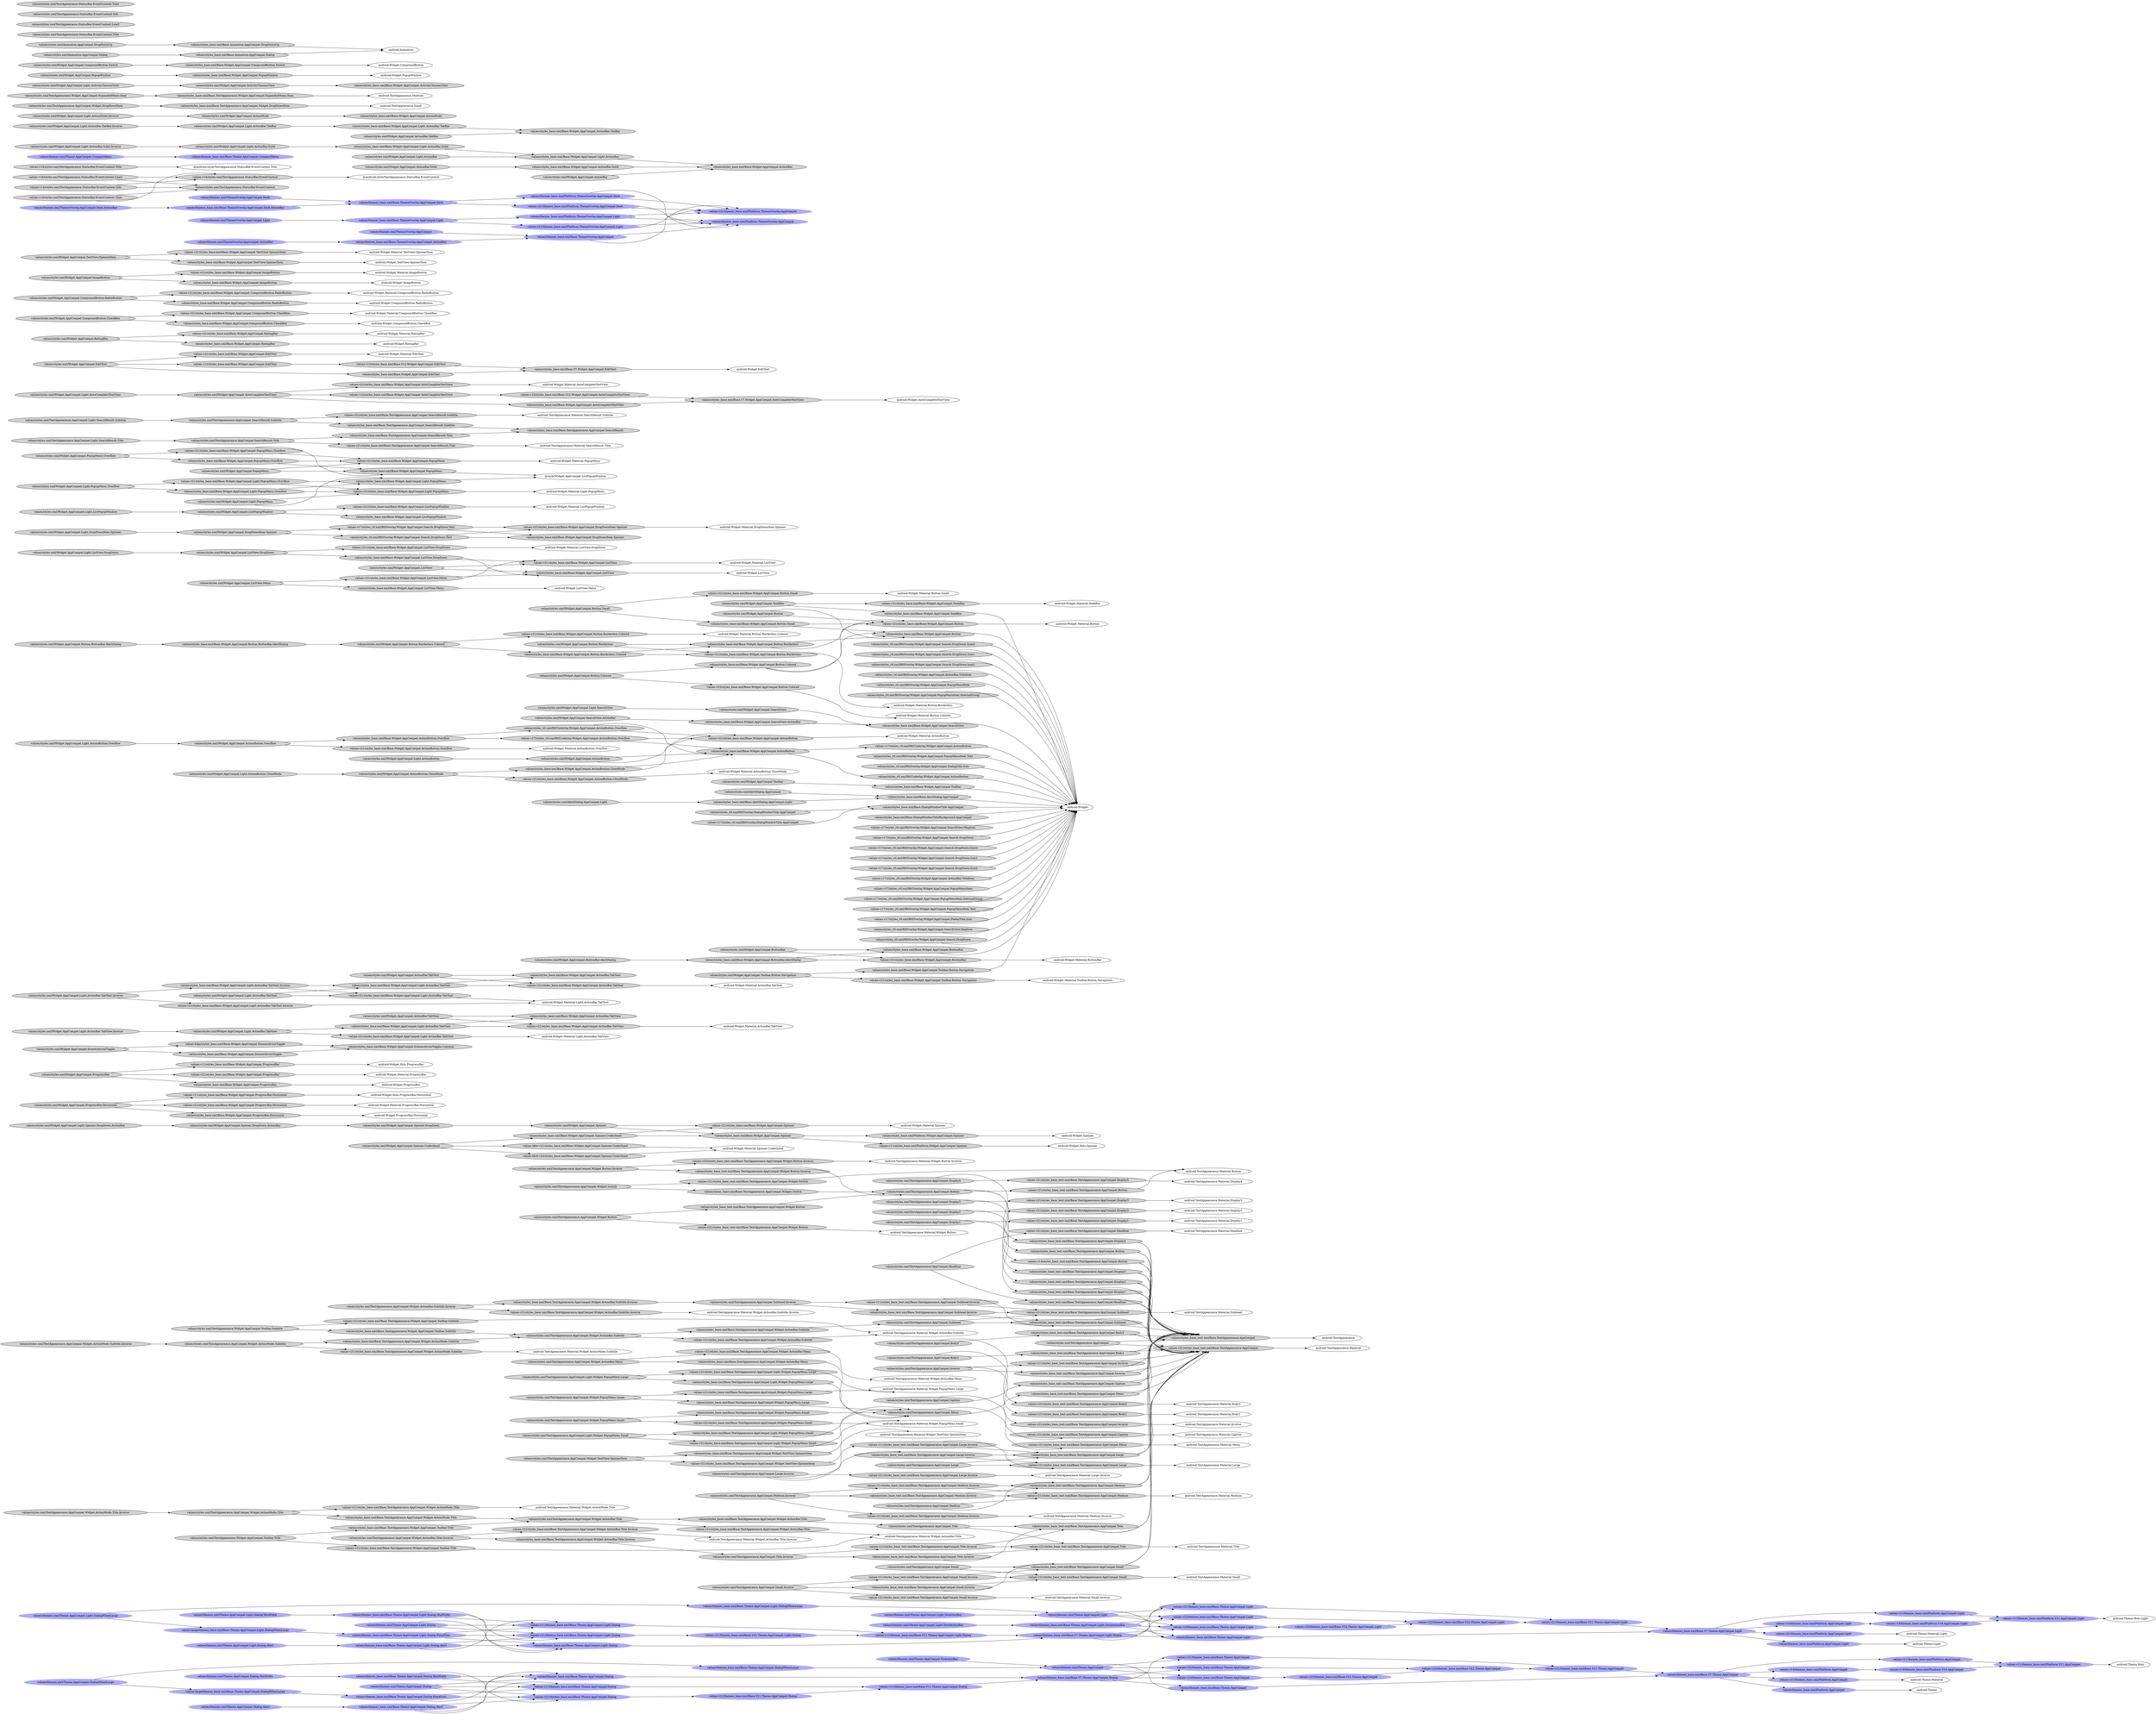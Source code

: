 digraph {
 rankdir=LR;
 subgraph values_v11_themes_base_xml {
node [style=filled;];
node [color="#aaaaff"];
  
  label = "values-v11/themes_base.xml";
  values_v11_themes_base_xml_Platform_AppCompat[label="values-v11/themes_base.xml/Platform.AppCompat";];
  values_v11_themes_base_xml_Platform_AppCompat -> values_v11_themes_base_xml_Platform_V11_AppCompat;
  values_v11_themes_base_xml_Platform_AppCompat_Light[label="values-v11/themes_base.xml/Platform.AppCompat.Light";];
  values_v11_themes_base_xml_Platform_AppCompat_Light -> values_v11_themes_base_xml_Platform_V11_AppCompat_Light;
  values_v11_themes_base_xml_Platform_V11_AppCompat[label="values-v11/themes_base.xml/Platform.V11.AppCompat";];
  values_v11_themes_base_xml_Platform_V11_AppCompat_Light[label="values-v11/themes_base.xml/Platform.V11.AppCompat.Light";];
  values_v11_themes_base_xml_Base_V11_Theme_AppCompat_Dialog[label="values-v11/themes_base.xml/Base.V11.Theme.AppCompat.Dialog";];
  values_v11_themes_base_xml_Base_V11_Theme_AppCompat_Light_Dialog[label="values-v11/themes_base.xml/Base.V11.Theme.AppCompat.Light.Dialog";];
  values_v11_themes_base_xml_Base_Theme_AppCompat_Dialog[label="values-v11/themes_base.xml/Base.Theme.AppCompat.Dialog";];
  values_v11_themes_base_xml_Base_Theme_AppCompat_Dialog -> values_v11_themes_base_xml_Base_V11_Theme_AppCompat_Dialog;
  values_v11_themes_base_xml_Base_Theme_AppCompat_Light_Dialog[label="values-v11/themes_base.xml/Base.Theme.AppCompat.Light.Dialog";];
  values_v11_themes_base_xml_Base_Theme_AppCompat_Light_Dialog -> values_v11_themes_base_xml_Base_V11_Theme_AppCompat_Light_Dialog;
 }
 subgraph values_v11_styles_base_text_xml {
node [style=filled;];
  
  label = "values-v11/styles_base_text.xml";
  values_v11_styles_base_text_xml_Base_TextAppearance_AppCompat_Title_Inverse[label="values-v11/styles_base_text.xml/Base.TextAppearance.AppCompat.Title.Inverse";];
  values_v11_styles_base_text_xml_Base_TextAppearance_AppCompat_Subhead_Inverse[label="values-v11/styles_base_text.xml/Base.TextAppearance.AppCompat.Subhead.Inverse";];
  values_v11_styles_base_text_xml_Base_TextAppearance_AppCompat_Inverse[label="values-v11/styles_base_text.xml/Base.TextAppearance.AppCompat.Inverse";];
  values_v11_styles_base_text_xml_Base_TextAppearance_AppCompat_Large_Inverse[label="values-v11/styles_base_text.xml/Base.TextAppearance.AppCompat.Large.Inverse";];
  values_v11_styles_base_text_xml_Base_TextAppearance_AppCompat_Medium_Inverse[label="values-v11/styles_base_text.xml/Base.TextAppearance.AppCompat.Medium.Inverse";];
  values_v11_styles_base_text_xml_Base_TextAppearance_AppCompat_Small_Inverse[label="values-v11/styles_base_text.xml/Base.TextAppearance.AppCompat.Small.Inverse";];
 }
 subgraph values_v11_styles_base_xml {
node [style=filled;];
  
  label = "values-v11/styles_base.xml";
  values_v11_styles_base_xml_Platform_Widget_AppCompat_Spinner[label="values-v11/styles_base.xml/Platform.Widget.AppCompat.Spinner";];
  values_v11_styles_base_xml_Base_Widget_AppCompat_ProgressBar_Horizontal[label="values-v11/styles_base.xml/Base.Widget.AppCompat.ProgressBar.Horizontal";];
  values_v11_styles_base_xml_Base_Widget_AppCompat_ProgressBar[label="values-v11/styles_base.xml/Base.Widget.AppCompat.ProgressBar";];
 }
 subgraph values_ldrtl_v23_styles_base_xml {
node [style=filled;];
  
  label = "values-ldrtl-v23/styles_base.xml";
  values_ldrtl_v23_styles_base_xml_Base_Widget_AppCompat_Spinner_Underlined[label="values-ldrtl-v23/styles_base.xml/Base.Widget.AppCompat.Spinner.Underlined";];
 }
 subgraph values_ldltr_v21_styles_base_xml {
node [style=filled;];
  
  label = "values-ldltr-v21/styles_base.xml";
  values_ldltr_v21_styles_base_xml_Base_Widget_AppCompat_Spinner_Underlined[label="values-ldltr-v21/styles_base.xml/Base.Widget.AppCompat.Spinner.Underlined";];
 }
 subgraph values_large_themes_base_xml {
node [style=filled;];
node [color="#aaaaff"];
  
  label = "values-large/themes_base.xml";
  values_large_themes_base_xml_Base_Theme_AppCompat_DialogWhenLarge[label="values-large/themes_base.xml/Base.Theme.AppCompat.DialogWhenLarge";];
  values_large_themes_base_xml_Base_Theme_AppCompat_Light_DialogWhenLarge[label="values-large/themes_base.xml/Base.Theme.AppCompat.Light.DialogWhenLarge";];
 }
 subgraph values_hdpi_styles_base_xml {
node [style=filled;];
  
  label = "values-hdpi/styles_base.xml";
  values_hdpi_styles_base_xml_Base_Widget_AppCompat_DrawerArrowToggle[label="values-hdpi/styles_base.xml/Base.Widget.AppCompat.DrawerArrowToggle";];
 }
 subgraph values_v22_themes_base_xml {
node [style=filled;];
node [color="#aaaaff"];
  
  label = "values-v22/themes_base.xml";
  values_v22_themes_base_xml_Base_Theme_AppCompat[label="values-v22/themes_base.xml/Base.Theme.AppCompat";];
  values_v22_themes_base_xml_Base_Theme_AppCompat -> values_v22_themes_base_xml_Base_V22_Theme_AppCompat;
  values_v22_themes_base_xml_Base_Theme_AppCompat_Light[label="values-v22/themes_base.xml/Base.Theme.AppCompat.Light";];
  values_v22_themes_base_xml_Base_Theme_AppCompat_Light -> values_v22_themes_base_xml_Base_V22_Theme_AppCompat_Light;
  values_v22_themes_base_xml_Base_V22_Theme_AppCompat[label="values-v22/themes_base.xml/Base.V22.Theme.AppCompat";];
  values_v22_themes_base_xml_Base_V22_Theme_AppCompat_Light[label="values-v22/themes_base.xml/Base.V22.Theme.AppCompat.Light";];
 }
 subgraph values_v21_styles_base_text_xml {
node [style=filled;];
  
  label = "values-v21/styles_base_text.xml";
  values_v21_styles_base_text_xml_Base_TextAppearance_AppCompat[label="values-v21/styles_base_text.xml/Base.TextAppearance.AppCompat";];
  values_v21_styles_base_text_xml_Base_TextAppearance_AppCompat_Display4[label="values-v21/styles_base_text.xml/Base.TextAppearance.AppCompat.Display4";];
  values_v21_styles_base_text_xml_Base_TextAppearance_AppCompat_Display3[label="values-v21/styles_base_text.xml/Base.TextAppearance.AppCompat.Display3";];
  values_v21_styles_base_text_xml_Base_TextAppearance_AppCompat_Display2[label="values-v21/styles_base_text.xml/Base.TextAppearance.AppCompat.Display2";];
  values_v21_styles_base_text_xml_Base_TextAppearance_AppCompat_Display1[label="values-v21/styles_base_text.xml/Base.TextAppearance.AppCompat.Display1";];
  values_v21_styles_base_text_xml_Base_TextAppearance_AppCompat_Headline[label="values-v21/styles_base_text.xml/Base.TextAppearance.AppCompat.Headline";];
  values_v21_styles_base_text_xml_Base_TextAppearance_AppCompat_Title[label="values-v21/styles_base_text.xml/Base.TextAppearance.AppCompat.Title";];
  values_v21_styles_base_text_xml_Base_TextAppearance_AppCompat_Subhead[label="values-v21/styles_base_text.xml/Base.TextAppearance.AppCompat.Subhead";];
  values_v21_styles_base_text_xml_Base_TextAppearance_AppCompat_Body2[label="values-v21/styles_base_text.xml/Base.TextAppearance.AppCompat.Body2";];
  values_v21_styles_base_text_xml_Base_TextAppearance_AppCompat_Body1[label="values-v21/styles_base_text.xml/Base.TextAppearance.AppCompat.Body1";];
  values_v21_styles_base_text_xml_Base_TextAppearance_AppCompat_Caption[label="values-v21/styles_base_text.xml/Base.TextAppearance.AppCompat.Caption";];
  values_v21_styles_base_text_xml_Base_TextAppearance_AppCompat_Menu[label="values-v21/styles_base_text.xml/Base.TextAppearance.AppCompat.Menu";];
  values_v21_styles_base_text_xml_Base_TextAppearance_AppCompat_Inverse[label="values-v21/styles_base_text.xml/Base.TextAppearance.AppCompat.Inverse";];
  values_v21_styles_base_text_xml_Base_TextAppearance_AppCompat_Large[label="values-v21/styles_base_text.xml/Base.TextAppearance.AppCompat.Large";];
  values_v21_styles_base_text_xml_Base_TextAppearance_AppCompat_Large_Inverse[label="values-v21/styles_base_text.xml/Base.TextAppearance.AppCompat.Large.Inverse";];
  values_v21_styles_base_text_xml_Base_TextAppearance_AppCompat_Medium[label="values-v21/styles_base_text.xml/Base.TextAppearance.AppCompat.Medium";];
  values_v21_styles_base_text_xml_Base_TextAppearance_AppCompat_Medium_Inverse[label="values-v21/styles_base_text.xml/Base.TextAppearance.AppCompat.Medium.Inverse";];
  values_v21_styles_base_text_xml_Base_TextAppearance_AppCompat_Small[label="values-v21/styles_base_text.xml/Base.TextAppearance.AppCompat.Small";];
  values_v21_styles_base_text_xml_Base_TextAppearance_AppCompat_Small_Inverse[label="values-v21/styles_base_text.xml/Base.TextAppearance.AppCompat.Small.Inverse";];
  values_v21_styles_base_text_xml_Base_TextAppearance_AppCompat_Button[label="values-v21/styles_base_text.xml/Base.TextAppearance.AppCompat.Button";];
  values_v21_styles_base_text_xml_Base_TextAppearance_AppCompat_Widget_Button[label="values-v21/styles_base_text.xml/Base.TextAppearance.AppCompat.Widget.Button";];
  values_v21_styles_base_text_xml_Base_TextAppearance_AppCompat_Widget_Switch[label="values-v21/styles_base_text.xml/Base.TextAppearance.AppCompat.Widget.Switch";];
 }
 subgraph values_v21_styles_base_xml {
node [style=filled;];
  
  label = "values-v21/styles_base.xml";
  values_v21_styles_base_xml_Base_Widget_AppCompat_ActionBar_TabView[label="values-v21/styles_base.xml/Base.Widget.AppCompat.ActionBar.TabView";];
  values_v21_styles_base_xml_Base_Widget_AppCompat_Light_ActionBar_TabView[label="values-v21/styles_base.xml/Base.Widget.AppCompat.Light.ActionBar.TabView";];
  values_v21_styles_base_xml_Base_Widget_AppCompat_ActionBar_TabText[label="values-v21/styles_base.xml/Base.Widget.AppCompat.ActionBar.TabText";];
  values_v21_styles_base_xml_Base_Widget_AppCompat_Light_ActionBar_TabText[label="values-v21/styles_base.xml/Base.Widget.AppCompat.Light.ActionBar.TabText";];
  values_v21_styles_base_xml_Base_Widget_AppCompat_Light_ActionBar_TabText_Inverse[label="values-v21/styles_base.xml/Base.Widget.AppCompat.Light.ActionBar.TabText.Inverse";];
  values_v21_styles_base_xml_Base_TextAppearance_AppCompat_Widget_ActionBar_Menu[label="values-v21/styles_base.xml/Base.TextAppearance.AppCompat.Widget.ActionBar.Menu";];
  values_v21_styles_base_xml_Base_TextAppearance_AppCompat_Widget_ActionBar_Title[label="values-v21/styles_base.xml/Base.TextAppearance.AppCompat.Widget.ActionBar.Title";];
  values_v21_styles_base_xml_Base_TextAppearance_AppCompat_Widget_ActionBar_Subtitle[label="values-v21/styles_base.xml/Base.TextAppearance.AppCompat.Widget.ActionBar.Subtitle";];
  values_v21_styles_base_xml_Base_TextAppearance_AppCompat_Widget_ActionBar_Title_Inverse[label="values-v21/styles_base.xml/Base.TextAppearance.AppCompat.Widget.ActionBar.Title.Inverse";];
  values_v21_styles_base_xml_Base_TextAppearance_AppCompat_Widget_ActionBar_Subtitle_Inverse[label="values-v21/styles_base.xml/Base.TextAppearance.AppCompat.Widget.ActionBar.Subtitle.Inverse";];
  values_v21_styles_base_xml_Base_TextAppearance_AppCompat_Widget_ActionMode_Title[label="values-v21/styles_base.xml/Base.TextAppearance.AppCompat.Widget.ActionMode.Title";];
  values_v21_styles_base_xml_Base_TextAppearance_AppCompat_Widget_ActionMode_Subtitle[label="values-v21/styles_base.xml/Base.TextAppearance.AppCompat.Widget.ActionMode.Subtitle";];
  values_v21_styles_base_xml_Base_Widget_AppCompat_ActionButton[label="values-v21/styles_base.xml/Base.Widget.AppCompat.ActionButton";];
  values_v21_styles_base_xml_Base_Widget_AppCompat_ActionButton_CloseMode[label="values-v21/styles_base.xml/Base.Widget.AppCompat.ActionButton.CloseMode";];
  values_v21_styles_base_xml_Base_Widget_AppCompat_ActionButton_Overflow[label="values-v21/styles_base.xml/Base.Widget.AppCompat.ActionButton.Overflow";];
  values_v21_styles_base_xml_Base_Widget_AppCompat_Toolbar_Button_Navigation[label="values-v21/styles_base.xml/Base.Widget.AppCompat.Toolbar.Button.Navigation";];
  values_v21_styles_base_xml_Base_TextAppearance_Widget_AppCompat_Toolbar_Title[label="values-v21/styles_base.xml/Base.TextAppearance.Widget.AppCompat.Toolbar.Title";];
  values_v21_styles_base_xml_Base_TextAppearance_Widget_AppCompat_Toolbar_Subtitle[label="values-v21/styles_base.xml/Base.TextAppearance.Widget.AppCompat.Toolbar.Subtitle";];
  values_v21_styles_base_xml_Base_Widget_AppCompat_ListView_DropDown[label="values-v21/styles_base.xml/Base.Widget.AppCompat.ListView.DropDown";];
  values_v21_styles_base_xml_Base_Widget_AppCompat_DropDownItem_Spinner[label="values-v21/styles_base.xml/Base.Widget.AppCompat.DropDownItem.Spinner";];
  values_v21_styles_base_xml_Base_Widget_AppCompat_Spinner[label="values-v21/styles_base.xml/Base.Widget.AppCompat.Spinner";];
  values_v21_styles_base_xml_Base_Widget_AppCompat_ListView[label="values-v21/styles_base.xml/Base.Widget.AppCompat.ListView";];
  values_v21_styles_base_xml_Base_Widget_AppCompat_ListView_Menu[label="values-v21/styles_base.xml/Base.Widget.AppCompat.ListView.Menu";];
  values_v21_styles_base_xml_Base_Widget_AppCompat_ListView_Menu -> values_v21_styles_base_xml_Base_Widget_AppCompat_ListView;
  values_v21_styles_base_xml_Base_Widget_AppCompat_ListPopupWindow[label="values-v21/styles_base.xml/Base.Widget.AppCompat.ListPopupWindow";];
  values_v21_styles_base_xml_Base_Widget_AppCompat_PopupMenu[label="values-v21/styles_base.xml/Base.Widget.AppCompat.PopupMenu";];
  values_v21_styles_base_xml_Base_Widget_AppCompat_Light_PopupMenu[label="values-v21/styles_base.xml/Base.Widget.AppCompat.Light.PopupMenu";];
  values_v21_styles_base_xml_Base_Widget_AppCompat_PopupMenu_Overflow[label="values-v21/styles_base.xml/Base.Widget.AppCompat.PopupMenu.Overflow";];
  values_v21_styles_base_xml_Base_Widget_AppCompat_PopupMenu_Overflow -> values_v21_styles_base_xml_Base_Widget_AppCompat_PopupMenu;
  values_v21_styles_base_xml_Base_Widget_AppCompat_Light_PopupMenu_Overflow[label="values-v21/styles_base.xml/Base.Widget.AppCompat.Light.PopupMenu.Overflow";];
  values_v21_styles_base_xml_Base_Widget_AppCompat_Light_PopupMenu_Overflow -> values_v21_styles_base_xml_Base_Widget_AppCompat_Light_PopupMenu;
  values_v21_styles_base_xml_Base_TextAppearance_AppCompat_Widget_PopupMenu_Large[label="values-v21/styles_base.xml/Base.TextAppearance.AppCompat.Widget.PopupMenu.Large";];
  values_v21_styles_base_xml_Base_TextAppearance_AppCompat_Widget_PopupMenu_Small[label="values-v21/styles_base.xml/Base.TextAppearance.AppCompat.Widget.PopupMenu.Small";];
  values_v21_styles_base_xml_Base_TextAppearance_AppCompat_Light_Widget_PopupMenu_Large[label="values-v21/styles_base.xml/Base.TextAppearance.AppCompat.Light.Widget.PopupMenu.Large";];
  values_v21_styles_base_xml_Base_TextAppearance_AppCompat_Light_Widget_PopupMenu_Small[label="values-v21/styles_base.xml/Base.TextAppearance.AppCompat.Light.Widget.PopupMenu.Small";];
  values_v21_styles_base_xml_Base_TextAppearance_AppCompat_SearchResult_Title[label="values-v21/styles_base.xml/Base.TextAppearance.AppCompat.SearchResult.Title";];
  values_v21_styles_base_xml_Base_TextAppearance_AppCompat_SearchResult_Subtitle[label="values-v21/styles_base.xml/Base.TextAppearance.AppCompat.SearchResult.Subtitle";];
  values_v21_styles_base_xml_Base_Widget_AppCompat_AutoCompleteTextView[label="values-v21/styles_base.xml/Base.Widget.AppCompat.AutoCompleteTextView";];
  values_v21_styles_base_xml_Base_Widget_AppCompat_EditText[label="values-v21/styles_base.xml/Base.Widget.AppCompat.EditText";];
  values_v21_styles_base_xml_Base_Widget_AppCompat_RatingBar[label="values-v21/styles_base.xml/Base.Widget.AppCompat.RatingBar";];
  values_v21_styles_base_xml_Base_Widget_AppCompat_SeekBar[label="values-v21/styles_base.xml/Base.Widget.AppCompat.SeekBar";];
  values_v21_styles_base_xml_Base_Widget_AppCompat_Button[label="values-v21/styles_base.xml/Base.Widget.AppCompat.Button";];
  values_v21_styles_base_xml_Base_Widget_AppCompat_Button_Small[label="values-v21/styles_base.xml/Base.Widget.AppCompat.Button.Small";];
  values_v21_styles_base_xml_Base_Widget_AppCompat_Button_Borderless[label="values-v21/styles_base.xml/Base.Widget.AppCompat.Button.Borderless";];
  values_v21_styles_base_xml_Base_Widget_AppCompat_Button_Borderless_Colored[label="values-v21/styles_base.xml/Base.Widget.AppCompat.Button.Borderless.Colored";];
  values_v21_styles_base_xml_Base_Widget_AppCompat_ButtonBar[label="values-v21/styles_base.xml/Base.Widget.AppCompat.ButtonBar";];
  values_v21_styles_base_xml_Base_Widget_AppCompat_CompoundButton_CheckBox[label="values-v21/styles_base.xml/Base.Widget.AppCompat.CompoundButton.CheckBox";];
  values_v21_styles_base_xml_Base_Widget_AppCompat_CompoundButton_RadioButton[label="values-v21/styles_base.xml/Base.Widget.AppCompat.CompoundButton.RadioButton";];
  values_v21_styles_base_xml_Base_Widget_AppCompat_ImageButton[label="values-v21/styles_base.xml/Base.Widget.AppCompat.ImageButton";];
  values_v21_styles_base_xml_Base_Widget_AppCompat_ProgressBar_Horizontal[label="values-v21/styles_base.xml/Base.Widget.AppCompat.ProgressBar.Horizontal";];
  values_v21_styles_base_xml_Base_Widget_AppCompat_ProgressBar[label="values-v21/styles_base.xml/Base.Widget.AppCompat.ProgressBar";];
  values_v21_styles_base_xml_Base_Widget_AppCompat_TextView_SpinnerItem[label="values-v21/styles_base.xml/Base.Widget.AppCompat.TextView.SpinnerItem";];
  values_v21_styles_base_xml_Base_TextAppearance_AppCompat_Widget_TextView_SpinnerItem[label="values-v21/styles_base.xml/Base.TextAppearance.AppCompat.Widget.TextView.SpinnerItem";];
 }
 subgraph values_v21_themes_base_xml {
node [style=filled;];
node [color="#aaaaff"];
  
  label = "values-v21/themes_base.xml";
  values_v21_themes_base_xml_Platform_AppCompat[label="values-v21/themes_base.xml/Platform.AppCompat";];
  values_v21_themes_base_xml_Platform_AppCompat_Light[label="values-v21/themes_base.xml/Platform.AppCompat.Light";];
  values_v21_themes_base_xml_Base_Theme_AppCompat[label="values-v21/themes_base.xml/Base.Theme.AppCompat";];
  values_v21_themes_base_xml_Base_Theme_AppCompat -> values_v21_themes_base_xml_Base_V21_Theme_AppCompat;
  values_v21_themes_base_xml_Base_Theme_AppCompat_Light[label="values-v21/themes_base.xml/Base.Theme.AppCompat.Light";];
  values_v21_themes_base_xml_Base_Theme_AppCompat_Light -> values_v21_themes_base_xml_Base_V21_Theme_AppCompat_Light;
  values_v21_themes_base_xml_Base_V21_Theme_AppCompat[label="values-v21/themes_base.xml/Base.V21.Theme.AppCompat";];
  values_v21_themes_base_xml_Base_V21_Theme_AppCompat_Light[label="values-v21/themes_base.xml/Base.V21.Theme.AppCompat.Light";];
  values_v21_themes_base_xml_Base_V21_Theme_AppCompat_Dialog[label="values-v21/themes_base.xml/Base.V21.Theme.AppCompat.Dialog";];
  values_v21_themes_base_xml_Base_V21_Theme_AppCompat_Light_Dialog[label="values-v21/themes_base.xml/Base.V21.Theme.AppCompat.Light.Dialog";];
  values_v21_themes_base_xml_Base_Theme_AppCompat_Dialog[label="values-v21/themes_base.xml/Base.Theme.AppCompat.Dialog";];
  values_v21_themes_base_xml_Base_Theme_AppCompat_Dialog -> values_v21_themes_base_xml_Base_V21_Theme_AppCompat_Dialog;
  values_v21_themes_base_xml_Base_Theme_AppCompat_Light_Dialog[label="values-v21/themes_base.xml/Base.Theme.AppCompat.Light.Dialog";];
  values_v21_themes_base_xml_Base_Theme_AppCompat_Light_Dialog -> values_v21_themes_base_xml_Base_V21_Theme_AppCompat_Light_Dialog;
  values_v21_themes_base_xml_Platform_ThemeOverlay_AppCompat[label="values-v21/themes_base.xml/Platform.ThemeOverlay.AppCompat";];
  values_v21_themes_base_xml_Platform_ThemeOverlay_AppCompat_Dark[label="values-v21/themes_base.xml/Platform.ThemeOverlay.AppCompat.Dark";];
  values_v21_themes_base_xml_Platform_ThemeOverlay_AppCompat_Dark -> values_v21_themes_base_xml_Platform_ThemeOverlay_AppCompat;
  values_v21_themes_base_xml_Platform_ThemeOverlay_AppCompat_Light[label="values-v21/themes_base.xml/Platform.ThemeOverlay.AppCompat.Light";];
  values_v21_themes_base_xml_Platform_ThemeOverlay_AppCompat_Light -> values_v21_themes_base_xml_Platform_ThemeOverlay_AppCompat;
 }
 subgraph values_v17_styles_rtl_xml {
node [style=filled;];
  
  label = "values-v17/styles_rtl.xml";
  values_v17_styles_rtl_xml_RtlOverlay_Widget_AppCompat_SearchView_MagIcon[label="values-v17/styles_rtl.xml/RtlOverlay.Widget.AppCompat.SearchView.MagIcon";];
  values_v17_styles_rtl_xml_RtlOverlay_Widget_AppCompat_Search_DropDown[label="values-v17/styles_rtl.xml/RtlOverlay.Widget.AppCompat.Search.DropDown";];
  values_v17_styles_rtl_xml_RtlOverlay_Widget_AppCompat_Search_DropDown_Query[label="values-v17/styles_rtl.xml/RtlOverlay.Widget.AppCompat.Search.DropDown.Query";];
  values_v17_styles_rtl_xml_RtlOverlay_Widget_AppCompat_Search_DropDown_Icon1[label="values-v17/styles_rtl.xml/RtlOverlay.Widget.AppCompat.Search.DropDown.Icon1";];
  values_v17_styles_rtl_xml_RtlOverlay_Widget_AppCompat_Search_DropDown_Icon2[label="values-v17/styles_rtl.xml/RtlOverlay.Widget.AppCompat.Search.DropDown.Icon2";];
  values_v17_styles_rtl_xml_RtlOverlay_Widget_AppCompat_Search_DropDown_Text[label="values-v17/styles_rtl.xml/RtlOverlay.Widget.AppCompat.Search.DropDown.Text";];
  values_v17_styles_rtl_xml_RtlOverlay_Widget_AppCompat_ActionBar_TitleItem[label="values-v17/styles_rtl.xml/RtlOverlay.Widget.AppCompat.ActionBar.TitleItem";];
  values_v17_styles_rtl_xml_RtlUnderlay_Widget_AppCompat_ActionButton[label="values-v17/styles_rtl.xml/RtlUnderlay.Widget.AppCompat.ActionButton";];
  values_v17_styles_rtl_xml_RtlUnderlay_Widget_AppCompat_ActionButton_Overflow[label="values-v17/styles_rtl.xml/RtlUnderlay.Widget.AppCompat.ActionButton.Overflow";];
  values_v17_styles_rtl_xml_RtlOverlay_Widget_AppCompat_PopupMenuItem[label="values-v17/styles_rtl.xml/RtlOverlay.Widget.AppCompat.PopupMenuItem";];
  values_v17_styles_rtl_xml_RtlOverlay_Widget_AppCompat_PopupMenuItem_InternalGroup[label="values-v17/styles_rtl.xml/RtlOverlay.Widget.AppCompat.PopupMenuItem.InternalGroup";];
  values_v17_styles_rtl_xml_RtlOverlay_Widget_AppCompat_PopupMenuItem_Text[label="values-v17/styles_rtl.xml/RtlOverlay.Widget.AppCompat.PopupMenuItem.Text";];
  values_v17_styles_rtl_xml_RtlOverlay_Widget_AppCompat_DialogTitle_Icon[label="values-v17/styles_rtl.xml/RtlOverlay.Widget.AppCompat.DialogTitle.Icon";];
  values_v17_styles_rtl_xml_RtlOverlay_DialogWindowTitle_AppCompat[label="values-v17/styles_rtl.xml/RtlOverlay.DialogWindowTitle.AppCompat";];
 }
 subgraph values_v14_themes_base_xml {
node [style=filled;];
node [color="#aaaaff"];
  
  label = "values-v14/themes_base.xml";
  values_v14_themes_base_xml_Platform_AppCompat[label="values-v14/themes_base.xml/Platform.AppCompat";];
  values_v14_themes_base_xml_Platform_AppCompat -> values_v14_themes_base_xml_Platform_V14_AppCompat;
  values_v14_themes_base_xml_Platform_AppCompat_Light[label="values-v14/themes_base.xml/Platform.AppCompat.Light";];
  values_v14_themes_base_xml_Platform_AppCompat_Light -> values_v14_themes_base_xml_Platform_V14_AppCompat_Light;
  values_v14_themes_base_xml_Platform_V14_AppCompat[label="values-v14/themes_base.xml/Platform.V14.AppCompat";];
  values_v14_themes_base_xml_Platform_V14_AppCompat_Light[label="values-v14/themes_base.xml/Platform.V14.AppCompat.Light";];
 }
 subgraph values_v14_styles_base_text_xml {
node [style=filled;];
  
  label = "values-v14/styles_base_text.xml";
  values_v14_styles_base_text_xml_Base_TextAppearance_AppCompat_Button[label="values-v14/styles_base_text.xml/Base.TextAppearance.AppCompat.Button";];
 }
 subgraph values_v14_styles_xml {
node [style=filled;];
  
  label = "values-v14/styles.xml";
  values_v14_styles_xml_TextAppearance_StatusBar_EventContent[label="values-v14/styles.xml/TextAppearance.StatusBar.EventContent";];
  values_v14_styles_xml_TextAppearance_StatusBar_EventContent_Title[label="values-v14/styles.xml/TextAppearance.StatusBar.EventContent.Title";];
  values_v14_styles_xml_TextAppearance_StatusBar_EventContent_Line2[label="values-v14/styles.xml/TextAppearance.StatusBar.EventContent.Line2";];
  values_v14_styles_xml_TextAppearance_StatusBar_EventContent_Line2 -> values_v14_styles_xml_TextAppearance_StatusBar_EventContent;
  values_v14_styles_xml_TextAppearance_StatusBar_EventContent_Info[label="values-v14/styles.xml/TextAppearance.StatusBar.EventContent.Info";];
  values_v14_styles_xml_TextAppearance_StatusBar_EventContent_Info -> values_v14_styles_xml_TextAppearance_StatusBar_EventContent;
  values_v14_styles_xml_TextAppearance_StatusBar_EventContent_Time[label="values-v14/styles.xml/TextAppearance.StatusBar.EventContent.Time";];
  values_v14_styles_xml_TextAppearance_StatusBar_EventContent_Time -> values_v14_styles_xml_TextAppearance_StatusBar_EventContent;
 }
 subgraph values_v23_themes_base_xml {
node [style=filled;];
node [color="#aaaaff"];
  
  label = "values-v23/themes_base.xml";
  values_v23_themes_base_xml_Base_Theme_AppCompat[label="values-v23/themes_base.xml/Base.Theme.AppCompat";];
  values_v23_themes_base_xml_Base_Theme_AppCompat -> values_v23_themes_base_xml_Base_V23_Theme_AppCompat;
  values_v23_themes_base_xml_Base_Theme_AppCompat_Light[label="values-v23/themes_base.xml/Base.Theme.AppCompat.Light";];
  values_v23_themes_base_xml_Base_Theme_AppCompat_Light -> values_v23_themes_base_xml_Base_V23_Theme_AppCompat_Light;
  values_v23_themes_base_xml_Base_V23_Theme_AppCompat[label="values-v23/themes_base.xml/Base.V23.Theme.AppCompat";];
  values_v23_themes_base_xml_Base_V23_Theme_AppCompat_Light[label="values-v23/themes_base.xml/Base.V23.Theme.AppCompat.Light";];
 }
 subgraph values_v23_styles_base_text_xml {
node [style=filled;];
  
  label = "values-v23/styles_base_text.xml";
  values_v23_styles_base_text_xml_Base_TextAppearance_AppCompat_Widget_Button_Inverse[label="values-v23/styles_base_text.xml/Base.TextAppearance.AppCompat.Widget.Button.Inverse";];
 }
 subgraph values_v23_styles_base_xml {
node [style=filled;];
  
  label = "values-v23/styles_base.xml";
  values_v23_styles_base_xml_Base_Widget_AppCompat_Button_Colored[label="values-v23/styles_base.xml/Base.Widget.AppCompat.Button.Colored";];
 }
 subgraph values_themes_xml {
node [style=filled;];
node [color="#aaaaff"];
  
  label = "values/themes.xml";
  values_themes_xml_Theme_AppCompat[label="values/themes.xml/Theme.AppCompat";];
  values_themes_xml_Theme_AppCompat_Light[label="values/themes.xml/Theme.AppCompat.Light";];
  values_themes_xml_Theme_AppCompat_Light_DarkActionBar[label="values/themes.xml/Theme.AppCompat.Light.DarkActionBar";];
  values_themes_xml_Theme_AppCompat_NoActionBar[label="values/themes.xml/Theme.AppCompat.NoActionBar";];
  values_themes_xml_Theme_AppCompat_NoActionBar -> values_themes_xml_Theme_AppCompat;
  values_themes_xml_Theme_AppCompat_Light_NoActionBar[label="values/themes.xml/Theme.AppCompat.Light.NoActionBar";];
  values_themes_xml_Theme_AppCompat_Light_NoActionBar -> values_themes_xml_Theme_AppCompat_Light;
  values_themes_xml_Theme_AppCompat_DialogWhenLarge[label="values/themes.xml/Theme.AppCompat.DialogWhenLarge";];
  values_themes_xml_Theme_AppCompat_Light_DialogWhenLarge[label="values/themes.xml/Theme.AppCompat.Light.DialogWhenLarge";];
  values_themes_xml_Theme_AppCompat_Dialog[label="values/themes.xml/Theme.AppCompat.Dialog";];
  values_themes_xml_Theme_AppCompat_Light_Dialog[label="values/themes.xml/Theme.AppCompat.Light.Dialog";];
  values_themes_xml_Theme_AppCompat_Dialog_Alert[label="values/themes.xml/Theme.AppCompat.Dialog.Alert";];
  values_themes_xml_Theme_AppCompat_Light_Dialog_Alert[label="values/themes.xml/Theme.AppCompat.Light.Dialog.Alert";];
  values_themes_xml_Theme_AppCompat_Dialog_MinWidth[label="values/themes.xml/Theme.AppCompat.Dialog.MinWidth";];
  values_themes_xml_Theme_AppCompat_Light_Dialog_MinWidth[label="values/themes.xml/Theme.AppCompat.Light.Dialog.MinWidth";];
  values_themes_xml_Theme_AppCompat_CompactMenu[label="values/themes.xml/Theme.AppCompat.CompactMenu";];
  values_themes_xml_ThemeOverlay_AppCompat[label="values/themes.xml/ThemeOverlay.AppCompat";];
  values_themes_xml_ThemeOverlay_AppCompat_Light[label="values/themes.xml/ThemeOverlay.AppCompat.Light";];
  values_themes_xml_ThemeOverlay_AppCompat_Dark[label="values/themes.xml/ThemeOverlay.AppCompat.Dark";];
  values_themes_xml_ThemeOverlay_AppCompat_ActionBar[label="values/themes.xml/ThemeOverlay.AppCompat.ActionBar";];
  values_themes_xml_ThemeOverlay_AppCompat_Dark_ActionBar[label="values/themes.xml/ThemeOverlay.AppCompat.Dark.ActionBar";];
 }
 subgraph values_styles_rtl_xml {
node [style=filled;];
  
  label = "values/styles_rtl.xml";
  values_styles_rtl_xml_RtlOverlay_Widget_AppCompat_SearchView_MagIcon[label="values/styles_rtl.xml/RtlOverlay.Widget.AppCompat.SearchView.MagIcon";];
  values_styles_rtl_xml_RtlOverlay_Widget_AppCompat_Search_DropDown[label="values/styles_rtl.xml/RtlOverlay.Widget.AppCompat.Search.DropDown";];
  values_styles_rtl_xml_RtlOverlay_Widget_AppCompat_Search_DropDown_Query[label="values/styles_rtl.xml/RtlOverlay.Widget.AppCompat.Search.DropDown.Query";];
  values_styles_rtl_xml_RtlOverlay_Widget_AppCompat_Search_DropDown_Icon1[label="values/styles_rtl.xml/RtlOverlay.Widget.AppCompat.Search.DropDown.Icon1";];
  values_styles_rtl_xml_RtlOverlay_Widget_AppCompat_Search_DropDown_Icon2[label="values/styles_rtl.xml/RtlOverlay.Widget.AppCompat.Search.DropDown.Icon2";];
  values_styles_rtl_xml_RtlOverlay_Widget_AppCompat_Search_DropDown_Text[label="values/styles_rtl.xml/RtlOverlay.Widget.AppCompat.Search.DropDown.Text";];
  values_styles_rtl_xml_RtlOverlay_Widget_AppCompat_ActionBar_TitleItem[label="values/styles_rtl.xml/RtlOverlay.Widget.AppCompat.ActionBar.TitleItem";];
  values_styles_rtl_xml_RtlUnderlay_Widget_AppCompat_ActionButton[label="values/styles_rtl.xml/RtlUnderlay.Widget.AppCompat.ActionButton";];
  values_styles_rtl_xml_RtlUnderlay_Widget_AppCompat_ActionButton_Overflow[label="values/styles_rtl.xml/RtlUnderlay.Widget.AppCompat.ActionButton.Overflow";];
  values_styles_rtl_xml_RtlOverlay_Widget_AppCompat_PopupMenuItem[label="values/styles_rtl.xml/RtlOverlay.Widget.AppCompat.PopupMenuItem";];
  values_styles_rtl_xml_RtlOverlay_Widget_AppCompat_PopupMenuItem_InternalGroup[label="values/styles_rtl.xml/RtlOverlay.Widget.AppCompat.PopupMenuItem.InternalGroup";];
  values_styles_rtl_xml_RtlOverlay_Widget_AppCompat_PopupMenuItem_Text[label="values/styles_rtl.xml/RtlOverlay.Widget.AppCompat.PopupMenuItem.Text";];
  values_styles_rtl_xml_RtlOverlay_Widget_AppCompat_DialogTitle_Icon[label="values/styles_rtl.xml/RtlOverlay.Widget.AppCompat.DialogTitle.Icon";];
  values_styles_rtl_xml_RtlOverlay_DialogWindowTitle_AppCompat[label="values/styles_rtl.xml/RtlOverlay.DialogWindowTitle.AppCompat";];
 }
 subgraph values_themes_base_xml {
node [style=filled;];
node [color="#aaaaff"];
  
  label = "values/themes_base.xml";
  values_themes_base_xml_Platform_AppCompat[label="values/themes_base.xml/Platform.AppCompat";];
  values_themes_base_xml_Platform_AppCompat_Light[label="values/themes_base.xml/Platform.AppCompat.Light";];
  values_themes_base_xml_Base_V7_Theme_AppCompat[label="values/themes_base.xml/Base.V7.Theme.AppCompat";];
  values_themes_base_xml_Base_V7_Theme_AppCompat -> values_themes_base_xml_Platform_AppCompat;
  values_themes_base_xml_Base_V7_Theme_AppCompat_Light[label="values/themes_base.xml/Base.V7.Theme.AppCompat.Light";];
  values_themes_base_xml_Base_V7_Theme_AppCompat_Light -> values_themes_base_xml_Platform_AppCompat_Light;
  values_themes_base_xml_Base_Theme_AppCompat[label="values/themes_base.xml/Base.Theme.AppCompat";];
  values_themes_base_xml_Base_Theme_AppCompat -> values_themes_base_xml_Base_V7_Theme_AppCompat;
  values_themes_base_xml_Base_Theme_AppCompat_Light[label="values/themes_base.xml/Base.Theme.AppCompat.Light";];
  values_themes_base_xml_Base_Theme_AppCompat_Light -> values_themes_base_xml_Base_V7_Theme_AppCompat_Light;
  values_themes_base_xml_Base_Theme_AppCompat_Light_DarkActionBar[label="values/themes_base.xml/Base.Theme.AppCompat.Light.DarkActionBar";];
  values_themes_base_xml_Base_Theme_AppCompat_Light_DarkActionBar -> values_themes_base_xml_Base_Theme_AppCompat_Light;
  values_themes_base_xml_Base_Theme_AppCompat_CompactMenu[label="values/themes_base.xml/Base.Theme.AppCompat.CompactMenu";];
  values_themes_base_xml_Base_V7_Theme_AppCompat_Dialog[label="values/themes_base.xml/Base.V7.Theme.AppCompat.Dialog";];
  values_themes_base_xml_Base_V7_Theme_AppCompat_Dialog -> values_themes_base_xml_Base_Theme_AppCompat;
  values_themes_base_xml_Base_V7_Theme_AppCompat_Light_Dialog[label="values/themes_base.xml/Base.V7.Theme.AppCompat.Light.Dialog";];
  values_themes_base_xml_Base_V7_Theme_AppCompat_Light_Dialog -> values_themes_base_xml_Base_Theme_AppCompat_Light;
  values_themes_base_xml_Base_Theme_AppCompat_Dialog[label="values/themes_base.xml/Base.Theme.AppCompat.Dialog";];
  values_themes_base_xml_Base_Theme_AppCompat_Dialog -> values_themes_base_xml_Base_V7_Theme_AppCompat_Dialog;
  values_themes_base_xml_Base_Theme_AppCompat_Light_Dialog[label="values/themes_base.xml/Base.Theme.AppCompat.Light.Dialog";];
  values_themes_base_xml_Base_Theme_AppCompat_Light_Dialog -> values_themes_base_xml_Base_V7_Theme_AppCompat_Light_Dialog;
  values_themes_base_xml_Base_Theme_AppCompat_Dialog_Alert[label="values/themes_base.xml/Base.Theme.AppCompat.Dialog.Alert";];
  values_themes_base_xml_Base_Theme_AppCompat_Dialog_Alert -> values_themes_base_xml_Base_Theme_AppCompat_Dialog;
  values_themes_base_xml_Base_Theme_AppCompat_Light_Dialog_Alert[label="values/themes_base.xml/Base.Theme.AppCompat.Light.Dialog.Alert";];
  values_themes_base_xml_Base_Theme_AppCompat_Light_Dialog_Alert -> values_themes_base_xml_Base_Theme_AppCompat_Light_Dialog;
  values_themes_base_xml_Base_Theme_AppCompat_Dialog_MinWidth[label="values/themes_base.xml/Base.Theme.AppCompat.Dialog.MinWidth";];
  values_themes_base_xml_Base_Theme_AppCompat_Dialog_MinWidth -> values_themes_base_xml_Base_Theme_AppCompat_Dialog;
  values_themes_base_xml_Base_Theme_AppCompat_Light_Dialog_MinWidth[label="values/themes_base.xml/Base.Theme.AppCompat.Light.Dialog.MinWidth";];
  values_themes_base_xml_Base_Theme_AppCompat_Light_Dialog_MinWidth -> values_themes_base_xml_Base_Theme_AppCompat_Light_Dialog;
  values_themes_base_xml_Base_Theme_AppCompat_Dialog_FixedSize[label="values/themes_base.xml/Base.Theme.AppCompat.Dialog.FixedSize";];
  values_themes_base_xml_Base_Theme_AppCompat_Dialog_FixedSize -> values_themes_base_xml_Base_Theme_AppCompat_Dialog;
  values_themes_base_xml_Base_Theme_AppCompat_Light_Dialog_FixedSize[label="values/themes_base.xml/Base.Theme.AppCompat.Light.Dialog.FixedSize";];
  values_themes_base_xml_Base_Theme_AppCompat_Light_Dialog_FixedSize -> values_themes_base_xml_Base_Theme_AppCompat_Light_Dialog;
  values_themes_base_xml_Base_Theme_AppCompat_DialogWhenLarge[label="values/themes_base.xml/Base.Theme.AppCompat.DialogWhenLarge";];
  values_themes_base_xml_Base_Theme_AppCompat_Light_DialogWhenLarge[label="values/themes_base.xml/Base.Theme.AppCompat.Light.DialogWhenLarge";];
  values_themes_base_xml_Platform_ThemeOverlay_AppCompat[label="values/themes_base.xml/Platform.ThemeOverlay.AppCompat";];
  values_themes_base_xml_Base_ThemeOverlay_AppCompat[label="values/themes_base.xml/Base.ThemeOverlay.AppCompat";];
  values_themes_base_xml_Base_ThemeOverlay_AppCompat -> values_themes_base_xml_Platform_ThemeOverlay_AppCompat;
  values_themes_base_xml_Platform_ThemeOverlay_AppCompat_Dark[label="values/themes_base.xml/Platform.ThemeOverlay.AppCompat.Dark";];
  values_themes_base_xml_Platform_ThemeOverlay_AppCompat_Dark -> values_themes_base_xml_Platform_ThemeOverlay_AppCompat;
  values_themes_base_xml_Platform_ThemeOverlay_AppCompat_Light[label="values/themes_base.xml/Platform.ThemeOverlay.AppCompat.Light";];
  values_themes_base_xml_Platform_ThemeOverlay_AppCompat_Light -> values_themes_base_xml_Platform_ThemeOverlay_AppCompat;
  values_themes_base_xml_Base_ThemeOverlay_AppCompat_Light[label="values/themes_base.xml/Base.ThemeOverlay.AppCompat.Light";];
  values_themes_base_xml_Base_ThemeOverlay_AppCompat_Light -> values_themes_base_xml_Platform_ThemeOverlay_AppCompat_Light;
  values_themes_base_xml_Base_ThemeOverlay_AppCompat_Dark[label="values/themes_base.xml/Base.ThemeOverlay.AppCompat.Dark";];
  values_themes_base_xml_Base_ThemeOverlay_AppCompat_Dark -> values_themes_base_xml_Platform_ThemeOverlay_AppCompat_Dark;
  values_themes_base_xml_Base_ThemeOverlay_AppCompat_ActionBar[label="values/themes_base.xml/Base.ThemeOverlay.AppCompat.ActionBar";];
  values_themes_base_xml_Base_ThemeOverlay_AppCompat_ActionBar -> values_themes_base_xml_Base_ThemeOverlay_AppCompat;
  values_themes_base_xml_Base_ThemeOverlay_AppCompat_Dark_ActionBar[label="values/themes_base.xml/Base.ThemeOverlay.AppCompat.Dark.ActionBar";];
  values_themes_base_xml_Base_ThemeOverlay_AppCompat_Dark_ActionBar -> values_themes_base_xml_Base_ThemeOverlay_AppCompat_Dark;
 }
 subgraph values_v12_styles_base_xml {
node [style=filled;];
  
  label = "values-v12/styles_base.xml";
  values_v12_styles_base_xml_Base_Widget_AppCompat_EditText[label="values-v12/styles_base.xml/Base.Widget.AppCompat.EditText";];
  values_v12_styles_base_xml_Base_Widget_AppCompat_EditText -> values_v12_styles_base_xml_Base_V12_Widget_AppCompat_EditText;
  values_v12_styles_base_xml_Base_V12_Widget_AppCompat_EditText[label="values-v12/styles_base.xml/Base.V12.Widget.AppCompat.EditText";];
  values_v12_styles_base_xml_Base_Widget_AppCompat_AutoCompleteTextView[label="values-v12/styles_base.xml/Base.Widget.AppCompat.AutoCompleteTextView";];
  values_v12_styles_base_xml_Base_Widget_AppCompat_AutoCompleteTextView -> values_v12_styles_base_xml_Base_V12_Widget_AppCompat_AutoCompleteTextView;
  values_v12_styles_base_xml_Base_V12_Widget_AppCompat_AutoCompleteTextView[label="values-v12/styles_base.xml/Base.V12.Widget.AppCompat.AutoCompleteTextView";];
 }
 subgraph values_styles_base_text_xml {
node [style=filled;];
  
  label = "values/styles_base_text.xml";
  values_styles_base_text_xml_Base_TextAppearance_AppCompat[label="values/styles_base_text.xml/Base.TextAppearance.AppCompat";];
  values_styles_base_text_xml_Base_TextAppearance_AppCompat_Display4[label="values/styles_base_text.xml/Base.TextAppearance.AppCompat.Display4";];
  values_styles_base_text_xml_Base_TextAppearance_AppCompat_Display4 -> values_styles_base_text_xml_Base_TextAppearance_AppCompat;
  values_styles_base_text_xml_Base_TextAppearance_AppCompat_Display3[label="values/styles_base_text.xml/Base.TextAppearance.AppCompat.Display3";];
  values_styles_base_text_xml_Base_TextAppearance_AppCompat_Display3 -> values_styles_base_text_xml_Base_TextAppearance_AppCompat;
  values_styles_base_text_xml_Base_TextAppearance_AppCompat_Display2[label="values/styles_base_text.xml/Base.TextAppearance.AppCompat.Display2";];
  values_styles_base_text_xml_Base_TextAppearance_AppCompat_Display2 -> values_styles_base_text_xml_Base_TextAppearance_AppCompat;
  values_styles_base_text_xml_Base_TextAppearance_AppCompat_Display1[label="values/styles_base_text.xml/Base.TextAppearance.AppCompat.Display1";];
  values_styles_base_text_xml_Base_TextAppearance_AppCompat_Display1 -> values_styles_base_text_xml_Base_TextAppearance_AppCompat;
  values_styles_base_text_xml_Base_TextAppearance_AppCompat_Headline[label="values/styles_base_text.xml/Base.TextAppearance.AppCompat.Headline";];
  values_styles_base_text_xml_Base_TextAppearance_AppCompat_Headline -> values_styles_base_text_xml_Base_TextAppearance_AppCompat;
  values_styles_base_text_xml_Base_TextAppearance_AppCompat_Title[label="values/styles_base_text.xml/Base.TextAppearance.AppCompat.Title";];
  values_styles_base_text_xml_Base_TextAppearance_AppCompat_Title -> values_styles_base_text_xml_Base_TextAppearance_AppCompat;
  values_styles_base_text_xml_Base_TextAppearance_AppCompat_Title_Inverse[label="values/styles_base_text.xml/Base.TextAppearance.AppCompat.Title.Inverse";];
  values_styles_base_text_xml_Base_TextAppearance_AppCompat_Title_Inverse -> values_styles_base_text_xml_Base_TextAppearance_AppCompat_Title;
  values_styles_base_text_xml_Base_TextAppearance_AppCompat_Subhead[label="values/styles_base_text.xml/Base.TextAppearance.AppCompat.Subhead";];
  values_styles_base_text_xml_Base_TextAppearance_AppCompat_Subhead -> values_styles_base_text_xml_Base_TextAppearance_AppCompat;
  values_styles_base_text_xml_Base_TextAppearance_AppCompat_Subhead_Inverse[label="values/styles_base_text.xml/Base.TextAppearance.AppCompat.Subhead.Inverse";];
  values_styles_base_text_xml_Base_TextAppearance_AppCompat_Subhead_Inverse -> values_styles_base_text_xml_Base_TextAppearance_AppCompat_Subhead;
  values_styles_base_text_xml_Base_TextAppearance_AppCompat_Body2[label="values/styles_base_text.xml/Base.TextAppearance.AppCompat.Body2";];
  values_styles_base_text_xml_Base_TextAppearance_AppCompat_Body2 -> values_styles_base_text_xml_Base_TextAppearance_AppCompat;
  values_styles_base_text_xml_Base_TextAppearance_AppCompat_Body1[label="values/styles_base_text.xml/Base.TextAppearance.AppCompat.Body1";];
  values_styles_base_text_xml_Base_TextAppearance_AppCompat_Body1 -> values_styles_base_text_xml_Base_TextAppearance_AppCompat;
  values_styles_base_text_xml_Base_TextAppearance_AppCompat_Caption[label="values/styles_base_text.xml/Base.TextAppearance.AppCompat.Caption";];
  values_styles_base_text_xml_Base_TextAppearance_AppCompat_Caption -> values_styles_base_text_xml_Base_TextAppearance_AppCompat;
  values_styles_base_text_xml_Base_TextAppearance_AppCompat_Menu[label="values/styles_base_text.xml/Base.TextAppearance.AppCompat.Menu";];
  values_styles_base_text_xml_Base_TextAppearance_AppCompat_Menu -> values_styles_base_text_xml_Base_TextAppearance_AppCompat;
  values_styles_base_text_xml_Base_TextAppearance_AppCompat_Button[label="values/styles_base_text.xml/Base.TextAppearance.AppCompat.Button";];
  values_styles_base_text_xml_Base_TextAppearance_AppCompat_Button -> values_styles_base_text_xml_Base_TextAppearance_AppCompat;
  values_styles_base_text_xml_Base_TextAppearance_AppCompat_Widget_Button[label="values/styles_base_text.xml/Base.TextAppearance.AppCompat.Widget.Button";];
  values_styles_base_text_xml_Base_TextAppearance_AppCompat_Widget_Button_Inverse[label="values/styles_base_text.xml/Base.TextAppearance.AppCompat.Widget.Button.Inverse";];
  values_styles_base_text_xml_Base_TextAppearance_AppCompat_Inverse[label="values/styles_base_text.xml/Base.TextAppearance.AppCompat.Inverse";];
  values_styles_base_text_xml_Base_TextAppearance_AppCompat_Inverse -> values_styles_base_text_xml_Base_TextAppearance_AppCompat;
  values_styles_base_text_xml_Base_TextAppearance_AppCompat_Large[label="values/styles_base_text.xml/Base.TextAppearance.AppCompat.Large";];
  values_styles_base_text_xml_Base_TextAppearance_AppCompat_Large -> values_styles_base_text_xml_Base_TextAppearance_AppCompat;
  values_styles_base_text_xml_Base_TextAppearance_AppCompat_Large_Inverse[label="values/styles_base_text.xml/Base.TextAppearance.AppCompat.Large.Inverse";];
  values_styles_base_text_xml_Base_TextAppearance_AppCompat_Large_Inverse -> values_styles_base_text_xml_Base_TextAppearance_AppCompat_Large;
  values_styles_base_text_xml_Base_TextAppearance_AppCompat_Medium[label="values/styles_base_text.xml/Base.TextAppearance.AppCompat.Medium";];
  values_styles_base_text_xml_Base_TextAppearance_AppCompat_Medium -> values_styles_base_text_xml_Base_TextAppearance_AppCompat;
  values_styles_base_text_xml_Base_TextAppearance_AppCompat_Medium_Inverse[label="values/styles_base_text.xml/Base.TextAppearance.AppCompat.Medium.Inverse";];
  values_styles_base_text_xml_Base_TextAppearance_AppCompat_Medium_Inverse -> values_styles_base_text_xml_Base_TextAppearance_AppCompat_Medium;
  values_styles_base_text_xml_Base_TextAppearance_AppCompat_Small[label="values/styles_base_text.xml/Base.TextAppearance.AppCompat.Small";];
  values_styles_base_text_xml_Base_TextAppearance_AppCompat_Small -> values_styles_base_text_xml_Base_TextAppearance_AppCompat;
  values_styles_base_text_xml_Base_TextAppearance_AppCompat_Small_Inverse[label="values/styles_base_text.xml/Base.TextAppearance.AppCompat.Small.Inverse";];
  values_styles_base_text_xml_Base_TextAppearance_AppCompat_Small_Inverse -> values_styles_base_text_xml_Base_TextAppearance_AppCompat_Small;
 }
 subgraph values_styles_base_xml {
node [style=filled;];
  
  label = "values/styles_base.xml";
  values_styles_base_xml_Base_Widget_AppCompat_ActionBar[label="values/styles_base.xml/Base.Widget.AppCompat.ActionBar";];
  values_styles_base_xml_Base_Widget_AppCompat_Light_ActionBar[label="values/styles_base.xml/Base.Widget.AppCompat.Light.ActionBar";];
  values_styles_base_xml_Base_Widget_AppCompat_Light_ActionBar -> values_styles_base_xml_Base_Widget_AppCompat_ActionBar;
  values_styles_base_xml_Base_Widget_AppCompat_ActionBar_Solid[label="values/styles_base.xml/Base.Widget.AppCompat.ActionBar.Solid";];
  values_styles_base_xml_Base_Widget_AppCompat_ActionBar_Solid -> values_styles_base_xml_Base_Widget_AppCompat_ActionBar;
  values_styles_base_xml_Base_Widget_AppCompat_Light_ActionBar_Solid[label="values/styles_base.xml/Base.Widget.AppCompat.Light.ActionBar.Solid";];
  values_styles_base_xml_Base_Widget_AppCompat_Light_ActionBar_Solid -> values_styles_base_xml_Base_Widget_AppCompat_Light_ActionBar;
  values_styles_base_xml_Base_Widget_AppCompat_ActionButton[label="values/styles_base.xml/Base.Widget.AppCompat.ActionButton";];
  values_styles_base_xml_Base_Widget_AppCompat_ActionButton_CloseMode[label="values/styles_base.xml/Base.Widget.AppCompat.ActionButton.CloseMode";];
  values_styles_base_xml_Base_Widget_AppCompat_ActionButton_CloseMode -> values_styles_base_xml_Base_Widget_AppCompat_ActionButton;
  values_styles_base_xml_Base_Widget_AppCompat_ActionButton_Overflow[label="values/styles_base.xml/Base.Widget.AppCompat.ActionButton.Overflow";];
  values_styles_base_xml_Base_Widget_AppCompat_ActionBar_TabBar[label="values/styles_base.xml/Base.Widget.AppCompat.ActionBar.TabBar";];
  values_styles_base_xml_Base_Widget_AppCompat_Light_ActionBar_TabBar[label="values/styles_base.xml/Base.Widget.AppCompat.Light.ActionBar.TabBar";];
  values_styles_base_xml_Base_Widget_AppCompat_Light_ActionBar_TabBar -> values_styles_base_xml_Base_Widget_AppCompat_ActionBar_TabBar;
  values_styles_base_xml_Base_Widget_AppCompat_ActionBar_TabView[label="values/styles_base.xml/Base.Widget.AppCompat.ActionBar.TabView";];
  values_styles_base_xml_Base_Widget_AppCompat_Light_ActionBar_TabView[label="values/styles_base.xml/Base.Widget.AppCompat.Light.ActionBar.TabView";];
  values_styles_base_xml_Base_Widget_AppCompat_Light_ActionBar_TabView -> values_styles_base_xml_Base_Widget_AppCompat_ActionBar_TabView;
  values_styles_base_xml_Base_Widget_AppCompat_ActionBar_TabText[label="values/styles_base.xml/Base.Widget.AppCompat.ActionBar.TabText";];
  values_styles_base_xml_Base_Widget_AppCompat_Light_ActionBar_TabText[label="values/styles_base.xml/Base.Widget.AppCompat.Light.ActionBar.TabText";];
  values_styles_base_xml_Base_Widget_AppCompat_Light_ActionBar_TabText -> values_styles_base_xml_Base_Widget_AppCompat_ActionBar_TabText;
  values_styles_base_xml_Base_Widget_AppCompat_Light_ActionBar_TabText_Inverse[label="values/styles_base.xml/Base.Widget.AppCompat.Light.ActionBar.TabText.Inverse";];
  values_styles_base_xml_Base_Widget_AppCompat_Light_ActionBar_TabText_Inverse -> values_styles_base_xml_Base_Widget_AppCompat_Light_ActionBar_TabText;
  values_styles_base_xml_Base_Widget_AppCompat_ActionMode[label="values/styles_base.xml/Base.Widget.AppCompat.ActionMode";];
  values_styles_base_xml_Base_TextAppearance_AppCompat_Widget_ActionMode_Title[label="values/styles_base.xml/Base.TextAppearance.AppCompat.Widget.ActionMode.Title";];
  values_styles_base_xml_Base_TextAppearance_AppCompat_Widget_ActionMode_Subtitle[label="values/styles_base.xml/Base.TextAppearance.AppCompat.Widget.ActionMode.Subtitle";];
  values_styles_base_xml_Base_TextAppearance_AppCompat_Widget_ActionBar_Menu[label="values/styles_base.xml/Base.TextAppearance.AppCompat.Widget.ActionBar.Menu";];
  values_styles_base_xml_Base_TextAppearance_AppCompat_Widget_ActionBar_Title[label="values/styles_base.xml/Base.TextAppearance.AppCompat.Widget.ActionBar.Title";];
  values_styles_base_xml_Base_TextAppearance_AppCompat_Widget_ActionBar_Subtitle[label="values/styles_base.xml/Base.TextAppearance.AppCompat.Widget.ActionBar.Subtitle";];
  values_styles_base_xml_Base_TextAppearance_AppCompat_Widget_ActionBar_Title_Inverse[label="values/styles_base.xml/Base.TextAppearance.AppCompat.Widget.ActionBar.Title.Inverse";];
  values_styles_base_xml_Base_TextAppearance_AppCompat_Widget_ActionBar_Subtitle_Inverse[label="values/styles_base.xml/Base.TextAppearance.AppCompat.Widget.ActionBar.Subtitle.Inverse";];
  values_styles_base_xml_Base_Widget_AppCompat_ProgressBar_Horizontal[label="values/styles_base.xml/Base.Widget.AppCompat.ProgressBar.Horizontal";];
  values_styles_base_xml_Base_Widget_AppCompat_ProgressBar[label="values/styles_base.xml/Base.Widget.AppCompat.ProgressBar";];
  values_styles_base_xml_Platform_Widget_AppCompat_Spinner[label="values/styles_base.xml/Platform.Widget.AppCompat.Spinner";];
  values_styles_base_xml_Base_Widget_AppCompat_Spinner[label="values/styles_base.xml/Base.Widget.AppCompat.Spinner";];
  values_styles_base_xml_Base_Widget_AppCompat_Spinner -> values_styles_base_xml_Platform_Widget_AppCompat_Spinner;
  values_styles_base_xml_Base_Widget_AppCompat_Spinner_Underlined[label="values/styles_base.xml/Base.Widget.AppCompat.Spinner.Underlined";];
  values_styles_base_xml_Base_Widget_AppCompat_Spinner_Underlined -> values_styles_base_xml_Base_Widget_AppCompat_Spinner;
  values_styles_base_xml_Base_Widget_AppCompat_DropDownItem_Spinner[label="values/styles_base.xml/Base.Widget.AppCompat.DropDownItem.Spinner";];
  values_styles_base_xml_Base_Widget_AppCompat_ListView[label="values/styles_base.xml/Base.Widget.AppCompat.ListView";];
  values_styles_base_xml_Base_Widget_AppCompat_ListView_DropDown[label="values/styles_base.xml/Base.Widget.AppCompat.ListView.DropDown";];
  values_styles_base_xml_Base_Widget_AppCompat_ListView_DropDown -> values_styles_base_xml_Base_Widget_AppCompat_ListView;
  values_styles_base_xml_Base_TextAppearance_AppCompat_Widget_DropDownItem[label="values/styles_base.xml/Base.TextAppearance.AppCompat.Widget.DropDownItem";];
  values_styles_base_xml_Base_TextAppearance_Widget_AppCompat_ExpandedMenu_Item[label="values/styles_base.xml/Base.TextAppearance.Widget.AppCompat.ExpandedMenu.Item";];
  values_styles_base_xml_Base_Widget_AppCompat_ListView_Menu[label="values/styles_base.xml/Base.Widget.AppCompat.ListView.Menu";];
  values_styles_base_xml_Base_Widget_AppCompat_ListPopupWindow[label="values/styles_base.xml/Base.Widget.AppCompat.ListPopupWindow";];
  values_styles_base_xml_Base_Widget_AppCompat_PopupMenu_Overflow[label="values/styles_base.xml/Base.Widget.AppCompat.PopupMenu.Overflow";];
  values_styles_base_xml_Base_Widget_AppCompat_PopupMenu_Overflow -> values_styles_base_xml_Base_Widget_AppCompat_PopupMenu;
  values_styles_base_xml_Base_Widget_AppCompat_Light_PopupMenu_Overflow[label="values/styles_base.xml/Base.Widget.AppCompat.Light.PopupMenu.Overflow";];
  values_styles_base_xml_Base_Widget_AppCompat_Light_PopupMenu_Overflow -> values_styles_base_xml_Base_Widget_AppCompat_Light_PopupMenu;
  values_styles_base_xml_Base_Widget_AppCompat_PopupMenu[label="values/styles_base.xml/Base.Widget.AppCompat.PopupMenu";];
  values_styles_base_xml_Base_Widget_AppCompat_Light_PopupMenu[label="values/styles_base.xml/Base.Widget.AppCompat.Light.PopupMenu";];
  values_styles_base_xml_Base_TextAppearance_AppCompat_Widget_PopupMenu_Large[label="values/styles_base.xml/Base.TextAppearance.AppCompat.Widget.PopupMenu.Large";];
  values_styles_base_xml_Base_TextAppearance_AppCompat_Widget_PopupMenu_Small[label="values/styles_base.xml/Base.TextAppearance.AppCompat.Widget.PopupMenu.Small";];
  values_styles_base_xml_Base_TextAppearance_AppCompat_Light_Widget_PopupMenu_Large[label="values/styles_base.xml/Base.TextAppearance.AppCompat.Light.Widget.PopupMenu.Large";];
  values_styles_base_xml_Base_TextAppearance_AppCompat_Light_Widget_PopupMenu_Small[label="values/styles_base.xml/Base.TextAppearance.AppCompat.Light.Widget.PopupMenu.Small";];
  values_styles_base_xml_Base_TextAppearance_AppCompat_SearchResult[label="values/styles_base.xml/Base.TextAppearance.AppCompat.SearchResult";];
  values_styles_base_xml_Base_TextAppearance_AppCompat_SearchResult_Title[label="values/styles_base.xml/Base.TextAppearance.AppCompat.SearchResult.Title";];
  values_styles_base_xml_Base_TextAppearance_AppCompat_SearchResult_Title -> values_styles_base_xml_Base_TextAppearance_AppCompat_SearchResult;
  values_styles_base_xml_Base_TextAppearance_AppCompat_SearchResult_Subtitle[label="values/styles_base.xml/Base.TextAppearance.AppCompat.SearchResult.Subtitle";];
  values_styles_base_xml_Base_TextAppearance_AppCompat_SearchResult_Subtitle -> values_styles_base_xml_Base_TextAppearance_AppCompat_SearchResult;
  values_styles_base_xml_Base_Widget_AppCompat_AutoCompleteTextView[label="values/styles_base.xml/Base.Widget.AppCompat.AutoCompleteTextView";];
  values_styles_base_xml_Base_Widget_AppCompat_AutoCompleteTextView -> values_styles_base_xml_Base_V7_Widget_AppCompat_AutoCompleteTextView;
  values_styles_base_xml_Base_V7_Widget_AppCompat_AutoCompleteTextView[label="values/styles_base.xml/Base.V7.Widget.AppCompat.AutoCompleteTextView";];
  values_styles_base_xml_Base_Widget_AppCompat_ActivityChooserView[label="values/styles_base.xml/Base.Widget.AppCompat.ActivityChooserView";];
  values_styles_base_xml_Base_Widget_AppCompat_PopupWindow[label="values/styles_base.xml/Base.Widget.AppCompat.PopupWindow";];
  values_styles_base_xml_Base_Widget_AppCompat_Toolbar[label="values/styles_base.xml/Base.Widget.AppCompat.Toolbar";];
  values_styles_base_xml_Base_Widget_AppCompat_Toolbar_Button_Navigation[label="values/styles_base.xml/Base.Widget.AppCompat.Toolbar.Button.Navigation";];
  values_styles_base_xml_Base_TextAppearance_Widget_AppCompat_Toolbar_Title[label="values/styles_base.xml/Base.TextAppearance.Widget.AppCompat.Toolbar.Title";];
  values_styles_base_xml_Base_TextAppearance_Widget_AppCompat_Toolbar_Subtitle[label="values/styles_base.xml/Base.TextAppearance.Widget.AppCompat.Toolbar.Subtitle";];
  values_styles_base_xml_Base_Widget_AppCompat_SearchView[label="values/styles_base.xml/Base.Widget.AppCompat.SearchView";];
  values_styles_base_xml_Base_Widget_AppCompat_SearchView_ActionBar[label="values/styles_base.xml/Base.Widget.AppCompat.SearchView.ActionBar";];
  values_styles_base_xml_Base_Widget_AppCompat_SearchView_ActionBar -> values_styles_base_xml_Base_Widget_AppCompat_SearchView;
  values_styles_base_xml_Base_Widget_AppCompat_EditText[label="values/styles_base.xml/Base.Widget.AppCompat.EditText";];
  values_styles_base_xml_Base_Widget_AppCompat_EditText -> values_styles_base_xml_Base_V7_Widget_AppCompat_EditText;
  values_styles_base_xml_Base_V7_Widget_AppCompat_EditText[label="values/styles_base.xml/Base.V7.Widget.AppCompat.EditText";];
  values_styles_base_xml_Base_Widget_AppCompat_DrawerArrowToggle_Common[label="values/styles_base.xml/Base.Widget.AppCompat.DrawerArrowToggle.Common";];
  values_styles_base_xml_Base_Widget_AppCompat_DrawerArrowToggle[label="values/styles_base.xml/Base.Widget.AppCompat.DrawerArrowToggle";];
  values_styles_base_xml_Base_Widget_AppCompat_DrawerArrowToggle -> values_styles_base_xml_Base_Widget_AppCompat_DrawerArrowToggle_Common;
  values_styles_base_xml_Base_Widget_AppCompat_CompoundButton_CheckBox[label="values/styles_base.xml/Base.Widget.AppCompat.CompoundButton.CheckBox";];
  values_styles_base_xml_Base_Widget_AppCompat_CompoundButton_RadioButton[label="values/styles_base.xml/Base.Widget.AppCompat.CompoundButton.RadioButton";];
  values_styles_base_xml_Base_Widget_AppCompat_CompoundButton_Switch[label="values/styles_base.xml/Base.Widget.AppCompat.CompoundButton.Switch";];
  values_styles_base_xml_Base_TextAppearance_AppCompat_Widget_Switch[label="values/styles_base.xml/Base.TextAppearance.AppCompat.Widget.Switch";];
  values_styles_base_xml_Base_Widget_AppCompat_RatingBar[label="values/styles_base.xml/Base.Widget.AppCompat.RatingBar";];
  values_styles_base_xml_Base_Widget_AppCompat_SeekBar[label="values/styles_base.xml/Base.Widget.AppCompat.SeekBar";];
  values_styles_base_xml_Base_Widget_AppCompat_Button[label="values/styles_base.xml/Base.Widget.AppCompat.Button";];
  values_styles_base_xml_Base_Widget_AppCompat_Button_Small[label="values/styles_base.xml/Base.Widget.AppCompat.Button.Small";];
  values_styles_base_xml_Base_Widget_AppCompat_Button_Small -> values_styles_base_xml_Base_Widget_AppCompat_Button;
  values_styles_base_xml_Base_Widget_AppCompat_Button_Colored[label="values/styles_base.xml/Base.Widget.AppCompat.Button.Colored";];
  values_styles_base_xml_Base_Widget_AppCompat_Button_Colored -> values_styles_base_xml_Base_Widget_AppCompat_Button;
  values_styles_base_xml_Base_Widget_AppCompat_Button_Borderless[label="values/styles_base.xml/Base.Widget.AppCompat.Button.Borderless";];
  values_styles_base_xml_Base_Widget_AppCompat_Button_Borderless -> values_styles_base_xml_Base_Widget_AppCompat_Button;
  values_styles_base_xml_Base_Widget_AppCompat_Button_Borderless_Colored[label="values/styles_base.xml/Base.Widget.AppCompat.Button.Borderless.Colored";];
  values_styles_base_xml_Base_Widget_AppCompat_Button_Borderless_Colored -> values_styles_base_xml_Base_Widget_AppCompat_Button_Borderless;
  values_styles_base_xml_Base_Widget_AppCompat_Button_ButtonBar_AlertDialog[label="values/styles_base.xml/Base.Widget.AppCompat.Button.ButtonBar.AlertDialog";];
  values_styles_base_xml_Base_Widget_AppCompat_ImageButton[label="values/styles_base.xml/Base.Widget.AppCompat.ImageButton";];
  values_styles_base_xml_Base_Widget_AppCompat_TextView_SpinnerItem[label="values/styles_base.xml/Base.Widget.AppCompat.TextView.SpinnerItem";];
  values_styles_base_xml_Base_TextAppearance_AppCompat_Widget_TextView_SpinnerItem[label="values/styles_base.xml/Base.TextAppearance.AppCompat.Widget.TextView.SpinnerItem";];
  values_styles_base_xml_Base_DialogWindowTitleBackground_AppCompat[label="values/styles_base.xml/Base.DialogWindowTitleBackground.AppCompat";];
  values_styles_base_xml_Base_DialogWindowTitle_AppCompat[label="values/styles_base.xml/Base.DialogWindowTitle.AppCompat";];
  values_styles_base_xml_Base_Animation_AppCompat_Dialog[label="values/styles_base.xml/Base.Animation.AppCompat.Dialog";];
  values_styles_base_xml_Base_Widget_AppCompat_ButtonBar[label="values/styles_base.xml/Base.Widget.AppCompat.ButtonBar";];
  values_styles_base_xml_Base_Widget_AppCompat_ButtonBar_AlertDialog[label="values/styles_base.xml/Base.Widget.AppCompat.ButtonBar.AlertDialog";];
  values_styles_base_xml_Base_Widget_AppCompat_ButtonBar_AlertDialog -> values_styles_base_xml_Base_Widget_AppCompat_ButtonBar;
  values_styles_base_xml_Base_Animation_AppCompat_DropDownUp[label="values/styles_base.xml/Base.Animation.AppCompat.DropDownUp";];
  values_styles_base_xml_Base_AlertDialog_AppCompat[label="values/styles_base.xml/Base.AlertDialog.AppCompat";];
  values_styles_base_xml_Base_AlertDialog_AppCompat_Light[label="values/styles_base.xml/Base.AlertDialog.AppCompat.Light";];
  values_styles_base_xml_Base_AlertDialog_AppCompat_Light -> values_styles_base_xml_Base_AlertDialog_AppCompat;
 }
 subgraph values_styles_xml {
node [style=filled;];
  
  label = "values/styles.xml";
  values_styles_xml_Widget_AppCompat_ActionBar[label="values/styles.xml/Widget.AppCompat.ActionBar";];
  values_styles_xml_Widget_AppCompat_Light_ActionBar[label="values/styles.xml/Widget.AppCompat.Light.ActionBar";];
  values_styles_xml_Widget_AppCompat_ActionBar_Solid[label="values/styles.xml/Widget.AppCompat.ActionBar.Solid";];
  values_styles_xml_Widget_AppCompat_Light_ActionBar_Solid[label="values/styles.xml/Widget.AppCompat.Light.ActionBar.Solid";];
  values_styles_xml_TextAppearance_AppCompat_Widget_ActionBar_Title[label="values/styles.xml/TextAppearance.AppCompat.Widget.ActionBar.Title";];
  values_styles_xml_TextAppearance_AppCompat_Widget_ActionBar_Subtitle[label="values/styles.xml/TextAppearance.AppCompat.Widget.ActionBar.Subtitle";];
  values_styles_xml_TextAppearance_AppCompat_Widget_ActionBar_Title_Inverse[label="values/styles.xml/TextAppearance.AppCompat.Widget.ActionBar.Title.Inverse";];
  values_styles_xml_TextAppearance_AppCompat_Widget_ActionBar_Subtitle_Inverse[label="values/styles.xml/TextAppearance.AppCompat.Widget.ActionBar.Subtitle.Inverse";];
  values_styles_xml_Widget_AppCompat_ProgressBar_Horizontal[label="values/styles.xml/Widget.AppCompat.ProgressBar.Horizontal";];
  values_styles_xml_Widget_AppCompat_ProgressBar[label="values/styles.xml/Widget.AppCompat.ProgressBar";];
  values_styles_xml_Widget_AppCompat_ActionButton[label="values/styles.xml/Widget.AppCompat.ActionButton";];
  values_styles_xml_Widget_AppCompat_ActionButton_CloseMode[label="values/styles.xml/Widget.AppCompat.ActionButton.CloseMode";];
  values_styles_xml_Widget_AppCompat_ActionButton_Overflow[label="values/styles.xml/Widget.AppCompat.ActionButton.Overflow";];
  values_styles_xml_Widget_AppCompat_ActionBar_TabBar[label="values/styles.xml/Widget.AppCompat.ActionBar.TabBar";];
  values_styles_xml_Widget_AppCompat_Light_ActionBar_TabBar[label="values/styles.xml/Widget.AppCompat.Light.ActionBar.TabBar";];
  values_styles_xml_Widget_AppCompat_ActionBar_TabView[label="values/styles.xml/Widget.AppCompat.ActionBar.TabView";];
  values_styles_xml_Widget_AppCompat_Light_ActionBar_TabView[label="values/styles.xml/Widget.AppCompat.Light.ActionBar.TabView";];
  values_styles_xml_Widget_AppCompat_ActionBar_TabText[label="values/styles.xml/Widget.AppCompat.ActionBar.TabText";];
  values_styles_xml_Widget_AppCompat_DrawerArrowToggle[label="values/styles.xml/Widget.AppCompat.DrawerArrowToggle";];
  values_styles_xml_Widget_AppCompat_Light_ActionBar_TabText[label="values/styles.xml/Widget.AppCompat.Light.ActionBar.TabText";];
  values_styles_xml_Widget_AppCompat_Light_ActionBar_TabText_Inverse[label="values/styles.xml/Widget.AppCompat.Light.ActionBar.TabText.Inverse";];
  values_styles_xml_TextAppearance_AppCompat_Widget_ActionBar_Menu[label="values/styles.xml/TextAppearance.AppCompat.Widget.ActionBar.Menu";];
  values_styles_xml_Widget_AppCompat_ActionMode[label="values/styles.xml/Widget.AppCompat.ActionMode";];
  values_styles_xml_TextAppearance_AppCompat_Widget_ActionMode_Title[label="values/styles.xml/TextAppearance.AppCompat.Widget.ActionMode.Title";];
  values_styles_xml_TextAppearance_AppCompat_Widget_ActionMode_Subtitle[label="values/styles.xml/TextAppearance.AppCompat.Widget.ActionMode.Subtitle";];
  values_styles_xml_TextAppearance_AppCompat_Widget_DropDownItem[label="values/styles.xml/TextAppearance.AppCompat.Widget.DropDownItem";];
  values_styles_xml_Widget_AppCompat_Spinner[label="values/styles.xml/Widget.AppCompat.Spinner";];
  values_styles_xml_Widget_AppCompat_Spinner_Underlined[label="values/styles.xml/Widget.AppCompat.Spinner.Underlined";];
  values_styles_xml_Widget_AppCompat_Spinner_DropDown[label="values/styles.xml/Widget.AppCompat.Spinner.DropDown";];
  values_styles_xml_Widget_AppCompat_Spinner_DropDown -> values_styles_xml_Widget_AppCompat_Spinner;
  values_styles_xml_Widget_AppCompat_Spinner_DropDown_ActionBar[label="values/styles.xml/Widget.AppCompat.Spinner.DropDown.ActionBar";];
  values_styles_xml_Widget_AppCompat_Spinner_DropDown_ActionBar -> values_styles_xml_Widget_AppCompat_Spinner_DropDown;
  values_styles_xml_Widget_AppCompat_DropDownItem_Spinner[label="values/styles.xml/Widget.AppCompat.DropDownItem.Spinner";];
  values_styles_xml_Widget_AppCompat_ListView[label="values/styles.xml/Widget.AppCompat.ListView";];
  values_styles_xml_Widget_AppCompat_ListView_DropDown[label="values/styles.xml/Widget.AppCompat.ListView.DropDown";];
  values_styles_xml_TextAppearance_Widget_AppCompat_ExpandedMenu_Item[label="values/styles.xml/TextAppearance.Widget.AppCompat.ExpandedMenu.Item";];
  values_styles_xml_Widget_AppCompat_ListPopupWindow[label="values/styles.xml/Widget.AppCompat.ListPopupWindow";];
  values_styles_xml_Widget_AppCompat_PopupMenu_Overflow[label="values/styles.xml/Widget.AppCompat.PopupMenu.Overflow";];
  values_styles_xml_Widget_AppCompat_Light_PopupMenu_Overflow[label="values/styles.xml/Widget.AppCompat.Light.PopupMenu.Overflow";];
  values_styles_xml_Widget_AppCompat_PopupMenu[label="values/styles.xml/Widget.AppCompat.PopupMenu";];
  values_styles_xml_Widget_AppCompat_Light_PopupMenu[label="values/styles.xml/Widget.AppCompat.Light.PopupMenu";];
  values_styles_xml_Widget_AppCompat_ListView_Menu[label="values/styles.xml/Widget.AppCompat.ListView.Menu";];
  values_styles_xml_Widget_AppCompat_PopupWindow[label="values/styles.xml/Widget.AppCompat.PopupWindow";];
  values_styles_xml_TextAppearance_AppCompat_Widget_PopupMenu_Large[label="values/styles.xml/TextAppearance.AppCompat.Widget.PopupMenu.Large";];
  values_styles_xml_TextAppearance_AppCompat_Widget_PopupMenu_Small[label="values/styles.xml/TextAppearance.AppCompat.Widget.PopupMenu.Small";];
  values_styles_xml_TextAppearance_AppCompat_Light_Widget_PopupMenu_Large[label="values/styles.xml/TextAppearance.AppCompat.Light.Widget.PopupMenu.Large";];
  values_styles_xml_TextAppearance_AppCompat_Light_Widget_PopupMenu_Small[label="values/styles.xml/TextAppearance.AppCompat.Light.Widget.PopupMenu.Small";];
  values_styles_xml_TextAppearance_AppCompat_SearchResult_Title[label="values/styles.xml/TextAppearance.AppCompat.SearchResult.Title";];
  values_styles_xml_TextAppearance_AppCompat_SearchResult_Subtitle[label="values/styles.xml/TextAppearance.AppCompat.SearchResult.Subtitle";];
  values_styles_xml_Widget_AppCompat_AutoCompleteTextView[label="values/styles.xml/Widget.AppCompat.AutoCompleteTextView";];
  values_styles_xml_Widget_AppCompat_ActivityChooserView[label="values/styles.xml/Widget.AppCompat.ActivityChooserView";];
  values_styles_xml_Widget_AppCompat_SearchView[label="values/styles.xml/Widget.AppCompat.SearchView";];
  values_styles_xml_Widget_AppCompat_SearchView_ActionBar[label="values/styles.xml/Widget.AppCompat.SearchView.ActionBar";];
  values_styles_xml_Widget_AppCompat_EditText[label="values/styles.xml/Widget.AppCompat.EditText";];
  values_styles_xml_Widget_AppCompat_CompoundButton_Switch[label="values/styles.xml/Widget.AppCompat.CompoundButton.Switch";];
  values_styles_xml_Widget_AppCompat_CompoundButton_CheckBox[label="values/styles.xml/Widget.AppCompat.CompoundButton.CheckBox";];
  values_styles_xml_Widget_AppCompat_CompoundButton_RadioButton[label="values/styles.xml/Widget.AppCompat.CompoundButton.RadioButton";];
  values_styles_xml_Widget_AppCompat_RatingBar[label="values/styles.xml/Widget.AppCompat.RatingBar";];
  values_styles_xml_Widget_AppCompat_Button[label="values/styles.xml/Widget.AppCompat.Button";];
  values_styles_xml_Widget_AppCompat_Button_Small[label="values/styles.xml/Widget.AppCompat.Button.Small";];
  values_styles_xml_Widget_AppCompat_Button_Borderless[label="values/styles.xml/Widget.AppCompat.Button.Borderless";];
  values_styles_xml_Widget_AppCompat_Button_Borderless_Colored[label="values/styles.xml/Widget.AppCompat.Button.Borderless.Colored";];
  values_styles_xml_Widget_AppCompat_Button_ButtonBar_AlertDialog[label="values/styles.xml/Widget.AppCompat.Button.ButtonBar.AlertDialog";];
  values_styles_xml_Widget_AppCompat_Button_Colored[label="values/styles.xml/Widget.AppCompat.Button.Colored";];
  values_styles_xml_Widget_AppCompat_ButtonBar[label="values/styles.xml/Widget.AppCompat.ButtonBar";];
  values_styles_xml_Widget_AppCompat_ButtonBar_AlertDialog[label="values/styles.xml/Widget.AppCompat.ButtonBar.AlertDialog";];
  values_styles_xml_Widget_AppCompat_ImageButton[label="values/styles.xml/Widget.AppCompat.ImageButton";];
  values_styles_xml_Widget_AppCompat_TextView_SpinnerItem[label="values/styles.xml/Widget.AppCompat.TextView.SpinnerItem";];
  values_styles_xml_AlertDialog_AppCompat[label="values/styles.xml/AlertDialog.AppCompat";];
  values_styles_xml_AlertDialog_AppCompat_Light[label="values/styles.xml/AlertDialog.AppCompat.Light";];
  values_styles_xml_Widget_AppCompat_SeekBar[label="values/styles.xml/Widget.AppCompat.SeekBar";];
  values_styles_xml_Widget_AppCompat_Toolbar[label="values/styles.xml/Widget.AppCompat.Toolbar";];
  values_styles_xml_Widget_AppCompat_Toolbar_Button_Navigation[label="values/styles.xml/Widget.AppCompat.Toolbar.Button.Navigation";];
  values_styles_xml_TextAppearance_Widget_AppCompat_Toolbar_Title[label="values/styles.xml/TextAppearance.Widget.AppCompat.Toolbar.Title";];
  values_styles_xml_TextAppearance_Widget_AppCompat_Toolbar_Subtitle[label="values/styles.xml/TextAppearance.Widget.AppCompat.Toolbar.Subtitle";];
  values_styles_xml_Animation_AppCompat_Dialog[label="values/styles.xml/Animation.AppCompat.Dialog";];
  values_styles_xml_Animation_AppCompat_DropDownUp[label="values/styles.xml/Animation.AppCompat.DropDownUp";];
  values_styles_xml_TextAppearance_AppCompat[label="values/styles.xml/TextAppearance.AppCompat";];
  values_styles_xml_TextAppearance_AppCompat_Display4[label="values/styles.xml/TextAppearance.AppCompat.Display4";];
  values_styles_xml_TextAppearance_AppCompat_Display3[label="values/styles.xml/TextAppearance.AppCompat.Display3";];
  values_styles_xml_TextAppearance_AppCompat_Display2[label="values/styles.xml/TextAppearance.AppCompat.Display2";];
  values_styles_xml_TextAppearance_AppCompat_Display1[label="values/styles.xml/TextAppearance.AppCompat.Display1";];
  values_styles_xml_TextAppearance_AppCompat_Headline[label="values/styles.xml/TextAppearance.AppCompat.Headline";];
  values_styles_xml_TextAppearance_AppCompat_Title[label="values/styles.xml/TextAppearance.AppCompat.Title";];
  values_styles_xml_TextAppearance_AppCompat_Title_Inverse[label="values/styles.xml/TextAppearance.AppCompat.Title.Inverse";];
  values_styles_xml_TextAppearance_AppCompat_Subhead[label="values/styles.xml/TextAppearance.AppCompat.Subhead";];
  values_styles_xml_TextAppearance_AppCompat_Subhead_Inverse[label="values/styles.xml/TextAppearance.AppCompat.Subhead.Inverse";];
  values_styles_xml_TextAppearance_AppCompat_Body2[label="values/styles.xml/TextAppearance.AppCompat.Body2";];
  values_styles_xml_TextAppearance_AppCompat_Body1[label="values/styles.xml/TextAppearance.AppCompat.Body1";];
  values_styles_xml_TextAppearance_AppCompat_Caption[label="values/styles.xml/TextAppearance.AppCompat.Caption";];
  values_styles_xml_TextAppearance_AppCompat_Menu[label="values/styles.xml/TextAppearance.AppCompat.Menu";];
  values_styles_xml_TextAppearance_AppCompat_Inverse[label="values/styles.xml/TextAppearance.AppCompat.Inverse";];
  values_styles_xml_TextAppearance_AppCompat_Large[label="values/styles.xml/TextAppearance.AppCompat.Large";];
  values_styles_xml_TextAppearance_AppCompat_Large_Inverse[label="values/styles.xml/TextAppearance.AppCompat.Large.Inverse";];
  values_styles_xml_TextAppearance_AppCompat_Medium[label="values/styles.xml/TextAppearance.AppCompat.Medium";];
  values_styles_xml_TextAppearance_AppCompat_Medium_Inverse[label="values/styles.xml/TextAppearance.AppCompat.Medium.Inverse";];
  values_styles_xml_TextAppearance_AppCompat_Small[label="values/styles.xml/TextAppearance.AppCompat.Small";];
  values_styles_xml_TextAppearance_AppCompat_Small_Inverse[label="values/styles.xml/TextAppearance.AppCompat.Small.Inverse";];
  values_styles_xml_TextAppearance_AppCompat_Button[label="values/styles.xml/TextAppearance.AppCompat.Button";];
  values_styles_xml_TextAppearance_AppCompat_Widget_Button[label="values/styles.xml/TextAppearance.AppCompat.Widget.Button";];
  values_styles_xml_TextAppearance_AppCompat_Widget_Button_Inverse[label="values/styles.xml/TextAppearance.AppCompat.Widget.Button.Inverse";];
  values_styles_xml_TextAppearance_AppCompat_Widget_Switch[label="values/styles.xml/TextAppearance.AppCompat.Widget.Switch";];
  values_styles_xml_TextAppearance_AppCompat_Widget_TextView_SpinnerItem[label="values/styles.xml/TextAppearance.AppCompat.Widget.TextView.SpinnerItem";];
  values_styles_xml_Widget_AppCompat_Light_ActionBar_Solid_Inverse[label="values/styles.xml/Widget.AppCompat.Light.ActionBar.Solid.Inverse";];
  values_styles_xml_Widget_AppCompat_Light_ActionBar_Solid_Inverse -> values_styles_xml_Widget_AppCompat_Light_ActionBar_Solid;
  values_styles_xml_Widget_AppCompat_Light_ActionBar_TabBar_Inverse[label="values/styles.xml/Widget.AppCompat.Light.ActionBar.TabBar.Inverse";];
  values_styles_xml_Widget_AppCompat_Light_ActionBar_TabBar_Inverse -> values_styles_xml_Widget_AppCompat_Light_ActionBar_TabBar;
  values_styles_xml_Widget_AppCompat_Light_ActionBar_TabView_Inverse[label="values/styles.xml/Widget.AppCompat.Light.ActionBar.TabView.Inverse";];
  values_styles_xml_Widget_AppCompat_Light_ActionBar_TabView_Inverse -> values_styles_xml_Widget_AppCompat_Light_ActionBar_TabView;
  values_styles_xml_TextAppearance_AppCompat_Light_SearchResult_Title[label="values/styles.xml/TextAppearance.AppCompat.Light.SearchResult.Title";];
  values_styles_xml_TextAppearance_AppCompat_Light_SearchResult_Title -> values_styles_xml_TextAppearance_AppCompat_SearchResult_Title;
  values_styles_xml_TextAppearance_AppCompat_Light_SearchResult_Subtitle[label="values/styles.xml/TextAppearance.AppCompat.Light.SearchResult.Subtitle";];
  values_styles_xml_TextAppearance_AppCompat_Light_SearchResult_Subtitle -> values_styles_xml_TextAppearance_AppCompat_SearchResult_Subtitle;
  values_styles_xml_Widget_AppCompat_Light_ActionMode_Inverse[label="values/styles.xml/Widget.AppCompat.Light.ActionMode.Inverse";];
  values_styles_xml_Widget_AppCompat_Light_ActionMode_Inverse -> values_styles_xml_Widget_AppCompat_ActionMode;
  values_styles_xml_TextAppearance_AppCompat_Widget_ActionMode_Title_Inverse[label="values/styles.xml/TextAppearance.AppCompat.Widget.ActionMode.Title.Inverse";];
  values_styles_xml_TextAppearance_AppCompat_Widget_ActionMode_Title_Inverse -> values_styles_xml_TextAppearance_AppCompat_Widget_ActionMode_Title;
  values_styles_xml_TextAppearance_AppCompat_Widget_ActionMode_Subtitle_Inverse[label="values/styles.xml/TextAppearance.AppCompat.Widget.ActionMode.Subtitle.Inverse";];
  values_styles_xml_TextAppearance_AppCompat_Widget_ActionMode_Subtitle_Inverse -> values_styles_xml_TextAppearance_AppCompat_Widget_ActionMode_Subtitle;
  values_styles_xml_Widget_AppCompat_Light_DropDownItem_Spinner[label="values/styles.xml/Widget.AppCompat.Light.DropDownItem.Spinner";];
  values_styles_xml_Widget_AppCompat_Light_DropDownItem_Spinner -> values_styles_xml_Widget_AppCompat_DropDownItem_Spinner;
  values_styles_xml_Widget_AppCompat_Light_SearchView[label="values/styles.xml/Widget.AppCompat.Light.SearchView";];
  values_styles_xml_Widget_AppCompat_Light_SearchView -> values_styles_xml_Widget_AppCompat_SearchView;
  values_styles_xml_Widget_AppCompat_Light_ActionButton[label="values/styles.xml/Widget.AppCompat.Light.ActionButton";];
  values_styles_xml_Widget_AppCompat_Light_ActionButton -> values_styles_xml_Widget_AppCompat_ActionButton;
  values_styles_xml_Widget_AppCompat_Light_ActionButton_Overflow[label="values/styles.xml/Widget.AppCompat.Light.ActionButton.Overflow";];
  values_styles_xml_Widget_AppCompat_Light_ActionButton_Overflow -> values_styles_xml_Widget_AppCompat_ActionButton_Overflow;
  values_styles_xml_Widget_AppCompat_Light_ActionButton_CloseMode[label="values/styles.xml/Widget.AppCompat.Light.ActionButton.CloseMode";];
  values_styles_xml_Widget_AppCompat_Light_ActionButton_CloseMode -> values_styles_xml_Widget_AppCompat_ActionButton_CloseMode;
  values_styles_xml_Widget_AppCompat_Light_Spinner_DropDown_ActionBar[label="values/styles.xml/Widget.AppCompat.Light.Spinner.DropDown.ActionBar";];
  values_styles_xml_Widget_AppCompat_Light_Spinner_DropDown_ActionBar -> values_styles_xml_Widget_AppCompat_Spinner_DropDown_ActionBar;
  values_styles_xml_Widget_AppCompat_Light_ListView_DropDown[label="values/styles.xml/Widget.AppCompat.Light.ListView.DropDown";];
  values_styles_xml_Widget_AppCompat_Light_ListView_DropDown -> values_styles_xml_Widget_AppCompat_ListView_DropDown;
  values_styles_xml_Widget_AppCompat_Light_ListPopupWindow[label="values/styles.xml/Widget.AppCompat.Light.ListPopupWindow";];
  values_styles_xml_Widget_AppCompat_Light_ListPopupWindow -> values_styles_xml_Widget_AppCompat_ListPopupWindow;
  values_styles_xml_Widget_AppCompat_Light_AutoCompleteTextView[label="values/styles.xml/Widget.AppCompat.Light.AutoCompleteTextView";];
  values_styles_xml_Widget_AppCompat_Light_AutoCompleteTextView -> values_styles_xml_Widget_AppCompat_AutoCompleteTextView;
  values_styles_xml_Widget_AppCompat_Light_ActivityChooserView[label="values/styles.xml/Widget.AppCompat.Light.ActivityChooserView";];
  values_styles_xml_Widget_AppCompat_Light_ActivityChooserView -> values_styles_xml_Widget_AppCompat_ActivityChooserView;
  values_styles_xml_TextAppearance_StatusBar_EventContent[label="values/styles.xml/TextAppearance.StatusBar.EventContent";];
  values_styles_xml_TextAppearance_StatusBar_EventContent_Title[label="values/styles.xml/TextAppearance.StatusBar.EventContent.Title";];
  values_styles_xml_TextAppearance_StatusBar_EventContent_Line2[label="values/styles.xml/TextAppearance.StatusBar.EventContent.Line2";];
  values_styles_xml_TextAppearance_StatusBar_EventContent_Info[label="values/styles.xml/TextAppearance.StatusBar.EventContent.Info";];
  values_styles_xml_TextAppearance_StatusBar_EventContent_Time[label="values/styles.xml/TextAppearance.StatusBar.EventContent.Time";];
 }
 android_Theme_Holo[label="android:Theme.Holo"]
 values_v11_themes_base_xml_Platform_V11_AppCompat -> android_Theme_Holo;
 android_Theme_Holo_Light[label="android:Theme.Holo.Light"]
 values_v11_themes_base_xml_Platform_V11_AppCompat_Light -> android_Theme_Holo_Light;
 values_v11_themes_base_xml_Base_V11_Theme_AppCompat_Dialog -> values_themes_base_xml_Base_V7_Theme_AppCompat_Dialog;
 values_v11_themes_base_xml_Base_V11_Theme_AppCompat_Light_Dialog -> values_themes_base_xml_Base_V7_Theme_AppCompat_Light_Dialog;
 values_v11_styles_base_text_xml_Base_TextAppearance_AppCompat_Title_Inverse -> values_v21_styles_base_text_xml_Base_TextAppearance_AppCompat_Title;
 values_v11_styles_base_text_xml_Base_TextAppearance_AppCompat_Title_Inverse -> values_styles_base_text_xml_Base_TextAppearance_AppCompat_Title;
 values_v11_styles_base_text_xml_Base_TextAppearance_AppCompat_Subhead_Inverse -> values_v21_styles_base_text_xml_Base_TextAppearance_AppCompat_Subhead;
 values_v11_styles_base_text_xml_Base_TextAppearance_AppCompat_Subhead_Inverse -> values_styles_base_text_xml_Base_TextAppearance_AppCompat_Subhead;
 values_v11_styles_base_text_xml_Base_TextAppearance_AppCompat_Inverse -> values_v21_styles_base_text_xml_Base_TextAppearance_AppCompat;
 values_v11_styles_base_text_xml_Base_TextAppearance_AppCompat_Inverse -> values_styles_base_text_xml_Base_TextAppearance_AppCompat;
 values_v11_styles_base_text_xml_Base_TextAppearance_AppCompat_Large_Inverse -> values_v21_styles_base_text_xml_Base_TextAppearance_AppCompat_Large;
 values_v11_styles_base_text_xml_Base_TextAppearance_AppCompat_Large_Inverse -> values_styles_base_text_xml_Base_TextAppearance_AppCompat_Large;
 values_v11_styles_base_text_xml_Base_TextAppearance_AppCompat_Medium_Inverse -> values_v21_styles_base_text_xml_Base_TextAppearance_AppCompat_Medium;
 values_v11_styles_base_text_xml_Base_TextAppearance_AppCompat_Medium_Inverse -> values_styles_base_text_xml_Base_TextAppearance_AppCompat_Medium;
 values_v11_styles_base_text_xml_Base_TextAppearance_AppCompat_Small_Inverse -> values_v21_styles_base_text_xml_Base_TextAppearance_AppCompat_Small;
 values_v11_styles_base_text_xml_Base_TextAppearance_AppCompat_Small_Inverse -> values_styles_base_text_xml_Base_TextAppearance_AppCompat_Small;
 android_Widget_Holo_Spinner[label="android:Widget.Holo.Spinner"]
 values_v11_styles_base_xml_Platform_Widget_AppCompat_Spinner -> android_Widget_Holo_Spinner;
 android_Widget_Holo_ProgressBar_Horizontal[label="android:Widget.Holo.ProgressBar.Horizontal"]
 values_v11_styles_base_xml_Base_Widget_AppCompat_ProgressBar_Horizontal -> android_Widget_Holo_ProgressBar_Horizontal;
 android_Widget_Holo_ProgressBar[label="android:Widget.Holo.ProgressBar"]
 values_v11_styles_base_xml_Base_Widget_AppCompat_ProgressBar -> android_Widget_Holo_ProgressBar;
 android_Widget_Material_Spinner_Underlined[label="android:Widget.Material.Spinner.Underlined"]
 values_ldrtl_v23_styles_base_xml_Base_Widget_AppCompat_Spinner_Underlined -> android_Widget_Material_Spinner_Underlined;
 android_Widget_Material_Spinner_Underlined[label="android:Widget.Material.Spinner.Underlined"]
 values_ldltr_v21_styles_base_xml_Base_Widget_AppCompat_Spinner_Underlined -> android_Widget_Material_Spinner_Underlined;
 values_large_themes_base_xml_Base_Theme_AppCompat_DialogWhenLarge -> values_themes_base_xml_Base_Theme_AppCompat_Dialog_FixedSize;
 values_large_themes_base_xml_Base_Theme_AppCompat_Light_DialogWhenLarge -> values_themes_base_xml_Base_Theme_AppCompat_Light_Dialog_FixedSize;
 values_hdpi_styles_base_xml_Base_Widget_AppCompat_DrawerArrowToggle -> values_styles_base_xml_Base_Widget_AppCompat_DrawerArrowToggle_Common;
 values_v22_themes_base_xml_Base_V22_Theme_AppCompat -> values_v21_themes_base_xml_Base_V21_Theme_AppCompat;
 values_v22_themes_base_xml_Base_V22_Theme_AppCompat_Light -> values_v21_themes_base_xml_Base_V21_Theme_AppCompat_Light;
 android_TextAppearance_Material[label="android:TextAppearance.Material"]
 values_v21_styles_base_text_xml_Base_TextAppearance_AppCompat -> android_TextAppearance_Material;
 android_TextAppearance_Material_Display4[label="android:TextAppearance.Material.Display4"]
 values_v21_styles_base_text_xml_Base_TextAppearance_AppCompat_Display4 -> android_TextAppearance_Material_Display4;
 android_TextAppearance_Material_Display3[label="android:TextAppearance.Material.Display3"]
 values_v21_styles_base_text_xml_Base_TextAppearance_AppCompat_Display3 -> android_TextAppearance_Material_Display3;
 android_TextAppearance_Material_Display2[label="android:TextAppearance.Material.Display2"]
 values_v21_styles_base_text_xml_Base_TextAppearance_AppCompat_Display2 -> android_TextAppearance_Material_Display2;
 android_TextAppearance_Material_Display1[label="android:TextAppearance.Material.Display1"]
 values_v21_styles_base_text_xml_Base_TextAppearance_AppCompat_Display1 -> android_TextAppearance_Material_Display1;
 android_TextAppearance_Material_Headline[label="android:TextAppearance.Material.Headline"]
 values_v21_styles_base_text_xml_Base_TextAppearance_AppCompat_Headline -> android_TextAppearance_Material_Headline;
 android_TextAppearance_Material_Title[label="android:TextAppearance.Material.Title"]
 values_v21_styles_base_text_xml_Base_TextAppearance_AppCompat_Title -> android_TextAppearance_Material_Title;
 android_TextAppearance_Material_Subhead[label="android:TextAppearance.Material.Subhead"]
 values_v21_styles_base_text_xml_Base_TextAppearance_AppCompat_Subhead -> android_TextAppearance_Material_Subhead;
 android_TextAppearance_Material_Body2[label="android:TextAppearance.Material.Body2"]
 values_v21_styles_base_text_xml_Base_TextAppearance_AppCompat_Body2 -> android_TextAppearance_Material_Body2;
 android_TextAppearance_Material_Body1[label="android:TextAppearance.Material.Body1"]
 values_v21_styles_base_text_xml_Base_TextAppearance_AppCompat_Body1 -> android_TextAppearance_Material_Body1;
 android_TextAppearance_Material_Caption[label="android:TextAppearance.Material.Caption"]
 values_v21_styles_base_text_xml_Base_TextAppearance_AppCompat_Caption -> android_TextAppearance_Material_Caption;
 android_TextAppearance_Material_Menu[label="android:TextAppearance.Material.Menu"]
 values_v21_styles_base_text_xml_Base_TextAppearance_AppCompat_Menu -> android_TextAppearance_Material_Menu;
 android_TextAppearance_Material_Inverse[label="android:TextAppearance.Material.Inverse"]
 values_v21_styles_base_text_xml_Base_TextAppearance_AppCompat_Inverse -> android_TextAppearance_Material_Inverse;
 android_TextAppearance_Material_Large[label="android:TextAppearance.Material.Large"]
 values_v21_styles_base_text_xml_Base_TextAppearance_AppCompat_Large -> android_TextAppearance_Material_Large;
 android_TextAppearance_Material_Large_Inverse[label="android:TextAppearance.Material.Large.Inverse"]
 values_v21_styles_base_text_xml_Base_TextAppearance_AppCompat_Large_Inverse -> android_TextAppearance_Material_Large_Inverse;
 android_TextAppearance_Material_Medium[label="android:TextAppearance.Material.Medium"]
 values_v21_styles_base_text_xml_Base_TextAppearance_AppCompat_Medium -> android_TextAppearance_Material_Medium;
 android_TextAppearance_Material_Medium_Inverse[label="android:TextAppearance.Material.Medium.Inverse"]
 values_v21_styles_base_text_xml_Base_TextAppearance_AppCompat_Medium_Inverse -> android_TextAppearance_Material_Medium_Inverse;
 android_TextAppearance_Material_Small[label="android:TextAppearance.Material.Small"]
 values_v21_styles_base_text_xml_Base_TextAppearance_AppCompat_Small -> android_TextAppearance_Material_Small;
 android_TextAppearance_Material_Small_Inverse[label="android:TextAppearance.Material.Small.Inverse"]
 values_v21_styles_base_text_xml_Base_TextAppearance_AppCompat_Small_Inverse -> android_TextAppearance_Material_Small_Inverse;
 android_TextAppearance_Material_Button[label="android:TextAppearance.Material.Button"]
 values_v21_styles_base_text_xml_Base_TextAppearance_AppCompat_Button -> android_TextAppearance_Material_Button;
 android_TextAppearance_Material_Widget_Button[label="android:TextAppearance.Material.Widget.Button"]
 values_v21_styles_base_text_xml_Base_TextAppearance_AppCompat_Widget_Button -> android_TextAppearance_Material_Widget_Button;
 android_TextAppearance_Material_Button[label="android:TextAppearance.Material.Button"]
 values_v21_styles_base_text_xml_Base_TextAppearance_AppCompat_Widget_Switch -> android_TextAppearance_Material_Button;
 android_Widget_Material_ActionBar_TabView[label="android:Widget.Material.ActionBar.TabView"]
 values_v21_styles_base_xml_Base_Widget_AppCompat_ActionBar_TabView -> android_Widget_Material_ActionBar_TabView;
 android_Widget_Material_Light_ActionBar_TabView[label="android:Widget.Material.Light.ActionBar.TabView"]
 values_v21_styles_base_xml_Base_Widget_AppCompat_Light_ActionBar_TabView -> android_Widget_Material_Light_ActionBar_TabView;
 android_Widget_Material_ActionBar_TabText[label="android:Widget.Material.ActionBar.TabText"]
 values_v21_styles_base_xml_Base_Widget_AppCompat_ActionBar_TabText -> android_Widget_Material_ActionBar_TabText;
 android_Widget_Material_Light_ActionBar_TabText[label="android:Widget.Material.Light.ActionBar.TabText"]
 values_v21_styles_base_xml_Base_Widget_AppCompat_Light_ActionBar_TabText -> android_Widget_Material_Light_ActionBar_TabText;
 android_Widget_Material_Light_ActionBar_TabText[label="android:Widget.Material.Light.ActionBar.TabText"]
 values_v21_styles_base_xml_Base_Widget_AppCompat_Light_ActionBar_TabText_Inverse -> android_Widget_Material_Light_ActionBar_TabText;
 android_TextAppearance_Material_Widget_ActionBar_Menu[label="android:TextAppearance.Material.Widget.ActionBar.Menu"]
 values_v21_styles_base_xml_Base_TextAppearance_AppCompat_Widget_ActionBar_Menu -> android_TextAppearance_Material_Widget_ActionBar_Menu;
 android_TextAppearance_Material_Widget_ActionBar_Title[label="android:TextAppearance.Material.Widget.ActionBar.Title"]
 values_v21_styles_base_xml_Base_TextAppearance_AppCompat_Widget_ActionBar_Title -> android_TextAppearance_Material_Widget_ActionBar_Title;
 android_TextAppearance_Material_Widget_ActionBar_Subtitle[label="android:TextAppearance.Material.Widget.ActionBar.Subtitle"]
 values_v21_styles_base_xml_Base_TextAppearance_AppCompat_Widget_ActionBar_Subtitle -> android_TextAppearance_Material_Widget_ActionBar_Subtitle;
 android_TextAppearance_Material_Widget_ActionBar_Title_Inverse[label="android:TextAppearance.Material.Widget.ActionBar.Title.Inverse"]
 values_v21_styles_base_xml_Base_TextAppearance_AppCompat_Widget_ActionBar_Title_Inverse -> android_TextAppearance_Material_Widget_ActionBar_Title_Inverse;
 android_TextAppearance_Material_Widget_ActionBar_Subtitle_Inverse[label="android:TextAppearance.Material.Widget.ActionBar.Subtitle.Inverse"]
 values_v21_styles_base_xml_Base_TextAppearance_AppCompat_Widget_ActionBar_Subtitle_Inverse -> android_TextAppearance_Material_Widget_ActionBar_Subtitle_Inverse;
 android_TextAppearance_Material_Widget_ActionMode_Title[label="android:TextAppearance.Material.Widget.ActionMode.Title"]
 values_v21_styles_base_xml_Base_TextAppearance_AppCompat_Widget_ActionMode_Title -> android_TextAppearance_Material_Widget_ActionMode_Title;
 android_TextAppearance_Material_Widget_ActionMode_Subtitle[label="android:TextAppearance.Material.Widget.ActionMode.Subtitle"]
 values_v21_styles_base_xml_Base_TextAppearance_AppCompat_Widget_ActionMode_Subtitle -> android_TextAppearance_Material_Widget_ActionMode_Subtitle;
 android_Widget_Material_ActionButton[label="android:Widget.Material.ActionButton"]
 values_v21_styles_base_xml_Base_Widget_AppCompat_ActionButton -> android_Widget_Material_ActionButton;
 android_Widget_Material_ActionButton_CloseMode[label="android:Widget.Material.ActionButton.CloseMode"]
 values_v21_styles_base_xml_Base_Widget_AppCompat_ActionButton_CloseMode -> android_Widget_Material_ActionButton_CloseMode;
 android_Widget_Material_ActionButton_Overflow[label="android:Widget.Material.ActionButton.Overflow"]
 values_v21_styles_base_xml_Base_Widget_AppCompat_ActionButton_Overflow -> android_Widget_Material_ActionButton_Overflow;
 android_Widget_Material_Toolbar_Button_Navigation[label="android:Widget.Material.Toolbar.Button.Navigation"]
 values_v21_styles_base_xml_Base_Widget_AppCompat_Toolbar_Button_Navigation -> android_Widget_Material_Toolbar_Button_Navigation;
 android_TextAppearance_Material_Widget_ActionBar_Title[label="android:TextAppearance.Material.Widget.ActionBar.Title"]
 values_v21_styles_base_xml_Base_TextAppearance_Widget_AppCompat_Toolbar_Title -> android_TextAppearance_Material_Widget_ActionBar_Title;
 android_TextAppearance_Material_Widget_ActionBar_Subtitle[label="android:TextAppearance.Material.Widget.ActionBar.Subtitle"]
 values_v21_styles_base_xml_Base_TextAppearance_Widget_AppCompat_Toolbar_Subtitle -> android_TextAppearance_Material_Widget_ActionBar_Subtitle;
 android_Widget_Material_ListView_DropDown[label="android:Widget.Material.ListView.DropDown"]
 values_v21_styles_base_xml_Base_Widget_AppCompat_ListView_DropDown -> android_Widget_Material_ListView_DropDown;
 android_Widget_Material_DropDownItem_Spinner[label="android:Widget.Material.DropDownItem.Spinner"]
 values_v21_styles_base_xml_Base_Widget_AppCompat_DropDownItem_Spinner -> android_Widget_Material_DropDownItem_Spinner;
 android_Widget_Material_Spinner[label="android:Widget.Material.Spinner"]
 values_v21_styles_base_xml_Base_Widget_AppCompat_Spinner -> android_Widget_Material_Spinner;
 android_Widget_Material_ListView[label="android:Widget.Material.ListView"]
 values_v21_styles_base_xml_Base_Widget_AppCompat_ListView -> android_Widget_Material_ListView;
 values_v21_styles_base_xml_Base_Widget_AppCompat_ListView_Menu -> values_styles_base_xml_Base_Widget_AppCompat_ListView;
 android_Widget_Material_ListPopupWindow[label="android:Widget.Material.ListPopupWindow"]
 values_v21_styles_base_xml_Base_Widget_AppCompat_ListPopupWindow -> android_Widget_Material_ListPopupWindow;
 android_Widget_Material_PopupMenu[label="android:Widget.Material.PopupMenu"]
 values_v21_styles_base_xml_Base_Widget_AppCompat_PopupMenu -> android_Widget_Material_PopupMenu;
 android_Widget_Material_Light_PopupMenu[label="android:Widget.Material.Light.PopupMenu"]
 values_v21_styles_base_xml_Base_Widget_AppCompat_Light_PopupMenu -> android_Widget_Material_Light_PopupMenu;
 values_v21_styles_base_xml_Base_Widget_AppCompat_PopupMenu_Overflow -> values_styles_base_xml_Base_Widget_AppCompat_PopupMenu;
 values_v21_styles_base_xml_Base_Widget_AppCompat_Light_PopupMenu_Overflow -> values_styles_base_xml_Base_Widget_AppCompat_Light_PopupMenu;
 android_TextAppearance_Material_Widget_PopupMenu_Large[label="android:TextAppearance.Material.Widget.PopupMenu.Large"]
 values_v21_styles_base_xml_Base_TextAppearance_AppCompat_Widget_PopupMenu_Large -> android_TextAppearance_Material_Widget_PopupMenu_Large;
 android_TextAppearance_Material_Widget_PopupMenu_Small[label="android:TextAppearance.Material.Widget.PopupMenu.Small"]
 values_v21_styles_base_xml_Base_TextAppearance_AppCompat_Widget_PopupMenu_Small -> android_TextAppearance_Material_Widget_PopupMenu_Small;
 android_TextAppearance_Material_Widget_PopupMenu_Large[label="android:TextAppearance.Material.Widget.PopupMenu.Large"]
 values_v21_styles_base_xml_Base_TextAppearance_AppCompat_Light_Widget_PopupMenu_Large -> android_TextAppearance_Material_Widget_PopupMenu_Large;
 android_TextAppearance_Material_Widget_PopupMenu_Small[label="android:TextAppearance.Material.Widget.PopupMenu.Small"]
 values_v21_styles_base_xml_Base_TextAppearance_AppCompat_Light_Widget_PopupMenu_Small -> android_TextAppearance_Material_Widget_PopupMenu_Small;
 android_TextAppearance_Material_SearchResult_Title[label="android:TextAppearance.Material.SearchResult.Title"]
 values_v21_styles_base_xml_Base_TextAppearance_AppCompat_SearchResult_Title -> android_TextAppearance_Material_SearchResult_Title;
 android_TextAppearance_Material_SearchResult_Subtitle[label="android:TextAppearance.Material.SearchResult.Subtitle"]
 values_v21_styles_base_xml_Base_TextAppearance_AppCompat_SearchResult_Subtitle -> android_TextAppearance_Material_SearchResult_Subtitle;
 android_Widget_Material_AutoCompleteTextView[label="android:Widget.Material.AutoCompleteTextView"]
 values_v21_styles_base_xml_Base_Widget_AppCompat_AutoCompleteTextView -> android_Widget_Material_AutoCompleteTextView;
 android_Widget_Material_EditText[label="android:Widget.Material.EditText"]
 values_v21_styles_base_xml_Base_Widget_AppCompat_EditText -> android_Widget_Material_EditText;
 android_Widget_Material_RatingBar[label="android:Widget.Material.RatingBar"]
 values_v21_styles_base_xml_Base_Widget_AppCompat_RatingBar -> android_Widget_Material_RatingBar;
 android_Widget_Material_SeekBar[label="android:Widget.Material.SeekBar"]
 values_v21_styles_base_xml_Base_Widget_AppCompat_SeekBar -> android_Widget_Material_SeekBar;
 android_Widget_Material_Button[label="android:Widget.Material.Button"]
 values_v21_styles_base_xml_Base_Widget_AppCompat_Button -> android_Widget_Material_Button;
 android_Widget_Material_Button_Small[label="android:Widget.Material.Button.Small"]
 values_v21_styles_base_xml_Base_Widget_AppCompat_Button_Small -> android_Widget_Material_Button_Small;
 android_Widget_Material_Button_Borderless[label="android:Widget.Material.Button.Borderless"]
 values_v21_styles_base_xml_Base_Widget_AppCompat_Button_Borderless -> android_Widget_Material_Button_Borderless;
 android_Widget_Material_Button_Borderless_Colored[label="android:Widget.Material.Button.Borderless.Colored"]
 values_v21_styles_base_xml_Base_Widget_AppCompat_Button_Borderless_Colored -> android_Widget_Material_Button_Borderless_Colored;
 android_Widget_Material_ButtonBar[label="android:Widget.Material.ButtonBar"]
 values_v21_styles_base_xml_Base_Widget_AppCompat_ButtonBar -> android_Widget_Material_ButtonBar;
 android_Widget_Material_CompoundButton_CheckBox[label="android:Widget.Material.CompoundButton.CheckBox"]
 values_v21_styles_base_xml_Base_Widget_AppCompat_CompoundButton_CheckBox -> android_Widget_Material_CompoundButton_CheckBox;
 android_Widget_Material_CompoundButton_RadioButton[label="android:Widget.Material.CompoundButton.RadioButton"]
 values_v21_styles_base_xml_Base_Widget_AppCompat_CompoundButton_RadioButton -> android_Widget_Material_CompoundButton_RadioButton;
 android_Widget_Material_ImageButton[label="android:Widget.Material.ImageButton"]
 values_v21_styles_base_xml_Base_Widget_AppCompat_ImageButton -> android_Widget_Material_ImageButton;
 android_Widget_Material_ProgressBar_Horizontal[label="android:Widget.Material.ProgressBar.Horizontal"]
 values_v21_styles_base_xml_Base_Widget_AppCompat_ProgressBar_Horizontal -> android_Widget_Material_ProgressBar_Horizontal;
 android_Widget_Material_ProgressBar[label="android:Widget.Material.ProgressBar"]
 values_v21_styles_base_xml_Base_Widget_AppCompat_ProgressBar -> android_Widget_Material_ProgressBar;
 android_Widget_Material_TextView_SpinnerItem[label="android:Widget.Material.TextView.SpinnerItem"]
 values_v21_styles_base_xml_Base_Widget_AppCompat_TextView_SpinnerItem -> android_Widget_Material_TextView_SpinnerItem;
 android_TextAppearance_Material_Widget_TextView_SpinnerItem[label="android:TextAppearance.Material.Widget.TextView.SpinnerItem"]
 values_v21_styles_base_xml_Base_TextAppearance_AppCompat_Widget_TextView_SpinnerItem -> android_TextAppearance_Material_Widget_TextView_SpinnerItem;
 android_Theme_Material[label="android:Theme.Material"]
 values_v21_themes_base_xml_Platform_AppCompat -> android_Theme_Material;
 android_Theme_Material_Light[label="android:Theme.Material.Light"]
 values_v21_themes_base_xml_Platform_AppCompat_Light -> android_Theme_Material_Light;
 values_v21_themes_base_xml_Base_V21_Theme_AppCompat -> values_themes_base_xml_Base_V7_Theme_AppCompat;
 values_v21_themes_base_xml_Base_V21_Theme_AppCompat_Light -> values_themes_base_xml_Base_V7_Theme_AppCompat_Light;
 values_v21_themes_base_xml_Base_V21_Theme_AppCompat_Dialog -> values_v11_themes_base_xml_Base_V11_Theme_AppCompat_Dialog;
 values_v21_themes_base_xml_Base_V21_Theme_AppCompat_Light_Dialog -> values_v11_themes_base_xml_Base_V11_Theme_AppCompat_Light_Dialog;
 values_v21_themes_base_xml_Platform_ThemeOverlay_AppCompat_Dark -> values_themes_base_xml_Platform_ThemeOverlay_AppCompat;
 values_v21_themes_base_xml_Platform_ThemeOverlay_AppCompat_Light -> values_themes_base_xml_Platform_ThemeOverlay_AppCompat;
 android_Widget[label="android:Widget"]
 values_v17_styles_rtl_xml_RtlOverlay_Widget_AppCompat_SearchView_MagIcon -> android_Widget;
 android_Widget[label="android:Widget"]
 values_v17_styles_rtl_xml_RtlOverlay_Widget_AppCompat_Search_DropDown -> android_Widget;
 android_Widget[label="android:Widget"]
 values_v17_styles_rtl_xml_RtlOverlay_Widget_AppCompat_Search_DropDown_Query -> android_Widget;
 android_Widget[label="android:Widget"]
 values_v17_styles_rtl_xml_RtlOverlay_Widget_AppCompat_Search_DropDown_Icon1 -> android_Widget;
 android_Widget[label="android:Widget"]
 values_v17_styles_rtl_xml_RtlOverlay_Widget_AppCompat_Search_DropDown_Icon2 -> android_Widget;
 values_v17_styles_rtl_xml_RtlOverlay_Widget_AppCompat_Search_DropDown_Text -> values_v21_styles_base_xml_Base_Widget_AppCompat_DropDownItem_Spinner;
 values_v17_styles_rtl_xml_RtlOverlay_Widget_AppCompat_Search_DropDown_Text -> values_styles_base_xml_Base_Widget_AppCompat_DropDownItem_Spinner;
 android_Widget[label="android:Widget"]
 values_v17_styles_rtl_xml_RtlOverlay_Widget_AppCompat_ActionBar_TitleItem -> android_Widget;
 android_Widget[label="android:Widget"]
 values_v17_styles_rtl_xml_RtlUnderlay_Widget_AppCompat_ActionButton -> android_Widget;
 values_v17_styles_rtl_xml_RtlUnderlay_Widget_AppCompat_ActionButton_Overflow -> values_v21_styles_base_xml_Base_Widget_AppCompat_ActionButton;
 values_v17_styles_rtl_xml_RtlUnderlay_Widget_AppCompat_ActionButton_Overflow -> values_styles_base_xml_Base_Widget_AppCompat_ActionButton;
 android_Widget[label="android:Widget"]
 values_v17_styles_rtl_xml_RtlOverlay_Widget_AppCompat_PopupMenuItem -> android_Widget;
 android_Widget[label="android:Widget"]
 values_v17_styles_rtl_xml_RtlOverlay_Widget_AppCompat_PopupMenuItem_InternalGroup -> android_Widget;
 android_Widget[label="android:Widget"]
 values_v17_styles_rtl_xml_RtlOverlay_Widget_AppCompat_PopupMenuItem_Text -> android_Widget;
 android_Widget[label="android:Widget"]
 values_v17_styles_rtl_xml_RtlOverlay_Widget_AppCompat_DialogTitle_Icon -> android_Widget;
 values_v17_styles_rtl_xml_RtlOverlay_DialogWindowTitle_AppCompat -> values_styles_base_xml_Base_DialogWindowTitle_AppCompat;
 values_v14_themes_base_xml_Platform_V14_AppCompat -> values_v11_themes_base_xml_Platform_V11_AppCompat;
 values_v14_themes_base_xml_Platform_V14_AppCompat_Light -> values_v11_themes_base_xml_Platform_V11_AppCompat_Light;
 values_v14_styles_base_text_xml_Base_TextAppearance_AppCompat_Button -> values_v21_styles_base_text_xml_Base_TextAppearance_AppCompat;
 values_v14_styles_base_text_xml_Base_TextAppearance_AppCompat_Button -> values_styles_base_text_xml_Base_TextAppearance_AppCompat;
 at_android_style_TextAppearance_StatusBar_EventContent[label="@android:style/TextAppearance.StatusBar.EventContent"]
 values_v14_styles_xml_TextAppearance_StatusBar_EventContent -> at_android_style_TextAppearance_StatusBar_EventContent;
 at_android_style_TextAppearance_StatusBar_EventContent_Title[label="@android:style/TextAppearance.StatusBar.EventContent.Title"]
 values_v14_styles_xml_TextAppearance_StatusBar_EventContent_Title -> at_android_style_TextAppearance_StatusBar_EventContent_Title;
 values_v14_styles_xml_TextAppearance_StatusBar_EventContent_Line2 -> values_styles_xml_TextAppearance_StatusBar_EventContent;
 values_v14_styles_xml_TextAppearance_StatusBar_EventContent_Info -> values_styles_xml_TextAppearance_StatusBar_EventContent;
 values_v14_styles_xml_TextAppearance_StatusBar_EventContent_Time -> values_styles_xml_TextAppearance_StatusBar_EventContent;
 values_v23_themes_base_xml_Base_V23_Theme_AppCompat -> values_v22_themes_base_xml_Base_V22_Theme_AppCompat;
 values_v23_themes_base_xml_Base_V23_Theme_AppCompat_Light -> values_v22_themes_base_xml_Base_V22_Theme_AppCompat_Light;
 android_TextAppearance_Material_Widget_Button_Inverse[label="android:TextAppearance.Material.Widget.Button.Inverse"]
 values_v23_styles_base_text_xml_Base_TextAppearance_AppCompat_Widget_Button_Inverse -> android_TextAppearance_Material_Widget_Button_Inverse;
 android_Widget_Material_Button_Colored[label="android:Widget.Material.Button.Colored"]
 values_v23_styles_base_xml_Base_Widget_AppCompat_Button_Colored -> android_Widget_Material_Button_Colored;
 values_themes_xml_Theme_AppCompat -> values_v22_themes_base_xml_Base_Theme_AppCompat;
 values_themes_xml_Theme_AppCompat -> values_v21_themes_base_xml_Base_Theme_AppCompat;
 values_themes_xml_Theme_AppCompat -> values_v23_themes_base_xml_Base_Theme_AppCompat;
 values_themes_xml_Theme_AppCompat -> values_themes_base_xml_Base_Theme_AppCompat;
 values_themes_xml_Theme_AppCompat_Light -> values_v22_themes_base_xml_Base_Theme_AppCompat_Light;
 values_themes_xml_Theme_AppCompat_Light -> values_v21_themes_base_xml_Base_Theme_AppCompat_Light;
 values_themes_xml_Theme_AppCompat_Light -> values_v23_themes_base_xml_Base_Theme_AppCompat_Light;
 values_themes_xml_Theme_AppCompat_Light -> values_themes_base_xml_Base_Theme_AppCompat_Light;
 values_themes_xml_Theme_AppCompat_Light_DarkActionBar -> values_themes_base_xml_Base_Theme_AppCompat_Light_DarkActionBar;
 values_themes_xml_Theme_AppCompat_DialogWhenLarge -> values_large_themes_base_xml_Base_Theme_AppCompat_DialogWhenLarge;
 values_themes_xml_Theme_AppCompat_DialogWhenLarge -> values_themes_base_xml_Base_Theme_AppCompat_DialogWhenLarge;
 values_themes_xml_Theme_AppCompat_Light_DialogWhenLarge -> values_large_themes_base_xml_Base_Theme_AppCompat_Light_DialogWhenLarge;
 values_themes_xml_Theme_AppCompat_Light_DialogWhenLarge -> values_themes_base_xml_Base_Theme_AppCompat_Light_DialogWhenLarge;
 values_themes_xml_Theme_AppCompat_Dialog -> values_v11_themes_base_xml_Base_Theme_AppCompat_Dialog;
 values_themes_xml_Theme_AppCompat_Dialog -> values_v21_themes_base_xml_Base_Theme_AppCompat_Dialog;
 values_themes_xml_Theme_AppCompat_Dialog -> values_themes_base_xml_Base_Theme_AppCompat_Dialog;
 values_themes_xml_Theme_AppCompat_Light_Dialog -> values_v11_themes_base_xml_Base_Theme_AppCompat_Light_Dialog;
 values_themes_xml_Theme_AppCompat_Light_Dialog -> values_v21_themes_base_xml_Base_Theme_AppCompat_Light_Dialog;
 values_themes_xml_Theme_AppCompat_Light_Dialog -> values_themes_base_xml_Base_Theme_AppCompat_Light_Dialog;
 values_themes_xml_Theme_AppCompat_Dialog_Alert -> values_themes_base_xml_Base_Theme_AppCompat_Dialog_Alert;
 values_themes_xml_Theme_AppCompat_Light_Dialog_Alert -> values_themes_base_xml_Base_Theme_AppCompat_Light_Dialog_Alert;
 values_themes_xml_Theme_AppCompat_Dialog_MinWidth -> values_themes_base_xml_Base_Theme_AppCompat_Dialog_MinWidth;
 values_themes_xml_Theme_AppCompat_Light_Dialog_MinWidth -> values_themes_base_xml_Base_Theme_AppCompat_Light_Dialog_MinWidth;
 values_themes_xml_Theme_AppCompat_CompactMenu -> values_themes_base_xml_Base_Theme_AppCompat_CompactMenu;
 values_themes_xml_ThemeOverlay_AppCompat -> values_themes_base_xml_Base_ThemeOverlay_AppCompat;
 values_themes_xml_ThemeOverlay_AppCompat_Light -> values_themes_base_xml_Base_ThemeOverlay_AppCompat_Light;
 values_themes_xml_ThemeOverlay_AppCompat_Dark -> values_themes_base_xml_Base_ThemeOverlay_AppCompat_Dark;
 values_themes_xml_ThemeOverlay_AppCompat_ActionBar -> values_themes_base_xml_Base_ThemeOverlay_AppCompat_ActionBar;
 values_themes_xml_ThemeOverlay_AppCompat_Dark_ActionBar -> values_themes_base_xml_Base_ThemeOverlay_AppCompat_Dark_ActionBar;
 android_Widget[label="android:Widget"]
 values_styles_rtl_xml_RtlOverlay_Widget_AppCompat_SearchView_MagIcon -> android_Widget;
 android_Widget[label="android:Widget"]
 values_styles_rtl_xml_RtlOverlay_Widget_AppCompat_Search_DropDown -> android_Widget;
 android_Widget[label="android:Widget"]
 values_styles_rtl_xml_RtlOverlay_Widget_AppCompat_Search_DropDown_Query -> android_Widget;
 android_Widget[label="android:Widget"]
 values_styles_rtl_xml_RtlOverlay_Widget_AppCompat_Search_DropDown_Icon1 -> android_Widget;
 android_Widget[label="android:Widget"]
 values_styles_rtl_xml_RtlOverlay_Widget_AppCompat_Search_DropDown_Icon2 -> android_Widget;
 values_styles_rtl_xml_RtlOverlay_Widget_AppCompat_Search_DropDown_Text -> values_v21_styles_base_xml_Base_Widget_AppCompat_DropDownItem_Spinner;
 values_styles_rtl_xml_RtlOverlay_Widget_AppCompat_Search_DropDown_Text -> values_styles_base_xml_Base_Widget_AppCompat_DropDownItem_Spinner;
 android_Widget[label="android:Widget"]
 values_styles_rtl_xml_RtlOverlay_Widget_AppCompat_ActionBar_TitleItem -> android_Widget;
 android_Widget[label="android:Widget"]
 values_styles_rtl_xml_RtlUnderlay_Widget_AppCompat_ActionButton -> android_Widget;
 values_styles_rtl_xml_RtlUnderlay_Widget_AppCompat_ActionButton_Overflow -> values_v21_styles_base_xml_Base_Widget_AppCompat_ActionButton;
 values_styles_rtl_xml_RtlUnderlay_Widget_AppCompat_ActionButton_Overflow -> values_styles_base_xml_Base_Widget_AppCompat_ActionButton;
 android_Widget[label="android:Widget"]
 values_styles_rtl_xml_RtlOverlay_Widget_AppCompat_PopupMenuItem -> android_Widget;
 android_Widget[label="android:Widget"]
 values_styles_rtl_xml_RtlOverlay_Widget_AppCompat_PopupMenuItem_InternalGroup -> android_Widget;
 android_Widget[label="android:Widget"]
 values_styles_rtl_xml_RtlOverlay_Widget_AppCompat_PopupMenuItem_Text -> android_Widget;
 android_Widget[label="android:Widget"]
 values_styles_rtl_xml_RtlOverlay_Widget_AppCompat_DialogTitle_Icon -> android_Widget;
 values_styles_rtl_xml_RtlOverlay_DialogWindowTitle_AppCompat -> values_styles_base_xml_Base_DialogWindowTitle_AppCompat;
 android_Theme[label="android:Theme"]
 values_themes_base_xml_Platform_AppCompat -> android_Theme;
 android_Theme_Light[label="android:Theme.Light"]
 values_themes_base_xml_Platform_AppCompat_Light -> android_Theme_Light;
 values_themes_base_xml_Base_V7_Theme_AppCompat -> values_v11_themes_base_xml_Platform_AppCompat;
 values_themes_base_xml_Base_V7_Theme_AppCompat -> values_v21_themes_base_xml_Platform_AppCompat;
 values_themes_base_xml_Base_V7_Theme_AppCompat -> values_v14_themes_base_xml_Platform_AppCompat;
 values_themes_base_xml_Base_V7_Theme_AppCompat_Light -> values_v11_themes_base_xml_Platform_AppCompat_Light;
 values_themes_base_xml_Base_V7_Theme_AppCompat_Light -> values_v21_themes_base_xml_Platform_AppCompat_Light;
 values_themes_base_xml_Base_V7_Theme_AppCompat_Light -> values_v14_themes_base_xml_Platform_AppCompat_Light;
 values_themes_base_xml_Base_Theme_AppCompat_Light_DarkActionBar -> values_v22_themes_base_xml_Base_Theme_AppCompat_Light;
 values_themes_base_xml_Base_Theme_AppCompat_Light_DarkActionBar -> values_v21_themes_base_xml_Base_Theme_AppCompat_Light;
 values_themes_base_xml_Base_Theme_AppCompat_Light_DarkActionBar -> values_v23_themes_base_xml_Base_Theme_AppCompat_Light;
 values_themes_base_xml_Base_V7_Theme_AppCompat_Dialog -> values_v22_themes_base_xml_Base_Theme_AppCompat;
 values_themes_base_xml_Base_V7_Theme_AppCompat_Dialog -> values_v21_themes_base_xml_Base_Theme_AppCompat;
 values_themes_base_xml_Base_V7_Theme_AppCompat_Dialog -> values_v23_themes_base_xml_Base_Theme_AppCompat;
 values_themes_base_xml_Base_V7_Theme_AppCompat_Light_Dialog -> values_v22_themes_base_xml_Base_Theme_AppCompat_Light;
 values_themes_base_xml_Base_V7_Theme_AppCompat_Light_Dialog -> values_v21_themes_base_xml_Base_Theme_AppCompat_Light;
 values_themes_base_xml_Base_V7_Theme_AppCompat_Light_Dialog -> values_v23_themes_base_xml_Base_Theme_AppCompat_Light;
 values_themes_base_xml_Base_Theme_AppCompat_Dialog_Alert -> values_v11_themes_base_xml_Base_Theme_AppCompat_Dialog;
 values_themes_base_xml_Base_Theme_AppCompat_Dialog_Alert -> values_v21_themes_base_xml_Base_Theme_AppCompat_Dialog;
 values_themes_base_xml_Base_Theme_AppCompat_Light_Dialog_Alert -> values_v11_themes_base_xml_Base_Theme_AppCompat_Light_Dialog;
 values_themes_base_xml_Base_Theme_AppCompat_Light_Dialog_Alert -> values_v21_themes_base_xml_Base_Theme_AppCompat_Light_Dialog;
 values_themes_base_xml_Base_Theme_AppCompat_Dialog_MinWidth -> values_v11_themes_base_xml_Base_Theme_AppCompat_Dialog;
 values_themes_base_xml_Base_Theme_AppCompat_Dialog_MinWidth -> values_v21_themes_base_xml_Base_Theme_AppCompat_Dialog;
 values_themes_base_xml_Base_Theme_AppCompat_Light_Dialog_MinWidth -> values_v11_themes_base_xml_Base_Theme_AppCompat_Light_Dialog;
 values_themes_base_xml_Base_Theme_AppCompat_Light_Dialog_MinWidth -> values_v21_themes_base_xml_Base_Theme_AppCompat_Light_Dialog;
 values_themes_base_xml_Base_Theme_AppCompat_Dialog_FixedSize -> values_v11_themes_base_xml_Base_Theme_AppCompat_Dialog;
 values_themes_base_xml_Base_Theme_AppCompat_Dialog_FixedSize -> values_v21_themes_base_xml_Base_Theme_AppCompat_Dialog;
 values_themes_base_xml_Base_Theme_AppCompat_Light_Dialog_FixedSize -> values_v11_themes_base_xml_Base_Theme_AppCompat_Light_Dialog;
 values_themes_base_xml_Base_Theme_AppCompat_Light_Dialog_FixedSize -> values_v21_themes_base_xml_Base_Theme_AppCompat_Light_Dialog;
 values_themes_base_xml_Base_Theme_AppCompat_DialogWhenLarge -> values_themes_xml_Theme_AppCompat;
 values_themes_base_xml_Base_Theme_AppCompat_Light_DialogWhenLarge -> values_themes_xml_Theme_AppCompat_Light;
 values_themes_base_xml_Base_ThemeOverlay_AppCompat -> values_v21_themes_base_xml_Platform_ThemeOverlay_AppCompat;
 values_themes_base_xml_Platform_ThemeOverlay_AppCompat_Dark -> values_v21_themes_base_xml_Platform_ThemeOverlay_AppCompat;
 values_themes_base_xml_Platform_ThemeOverlay_AppCompat_Light -> values_v21_themes_base_xml_Platform_ThemeOverlay_AppCompat;
 values_themes_base_xml_Base_ThemeOverlay_AppCompat_Light -> values_v21_themes_base_xml_Platform_ThemeOverlay_AppCompat_Light;
 values_themes_base_xml_Base_ThemeOverlay_AppCompat_Dark -> values_v21_themes_base_xml_Platform_ThemeOverlay_AppCompat_Dark;
 values_v12_styles_base_xml_Base_V12_Widget_AppCompat_EditText -> values_styles_base_xml_Base_V7_Widget_AppCompat_EditText;
 values_v12_styles_base_xml_Base_V12_Widget_AppCompat_AutoCompleteTextView -> values_styles_base_xml_Base_V7_Widget_AppCompat_AutoCompleteTextView;
 android_TextAppearance[label="android:TextAppearance"]
 values_styles_base_text_xml_Base_TextAppearance_AppCompat -> android_TextAppearance;
 values_styles_base_text_xml_Base_TextAppearance_AppCompat_Display4 -> values_v21_styles_base_text_xml_Base_TextAppearance_AppCompat;
 values_styles_base_text_xml_Base_TextAppearance_AppCompat_Display3 -> values_v21_styles_base_text_xml_Base_TextAppearance_AppCompat;
 values_styles_base_text_xml_Base_TextAppearance_AppCompat_Display2 -> values_v21_styles_base_text_xml_Base_TextAppearance_AppCompat;
 values_styles_base_text_xml_Base_TextAppearance_AppCompat_Display1 -> values_v21_styles_base_text_xml_Base_TextAppearance_AppCompat;
 values_styles_base_text_xml_Base_TextAppearance_AppCompat_Headline -> values_v21_styles_base_text_xml_Base_TextAppearance_AppCompat;
 values_styles_base_text_xml_Base_TextAppearance_AppCompat_Title -> values_v21_styles_base_text_xml_Base_TextAppearance_AppCompat;
 values_styles_base_text_xml_Base_TextAppearance_AppCompat_Title_Inverse -> values_v21_styles_base_text_xml_Base_TextAppearance_AppCompat_Title;
 values_styles_base_text_xml_Base_TextAppearance_AppCompat_Subhead -> values_v21_styles_base_text_xml_Base_TextAppearance_AppCompat;
 values_styles_base_text_xml_Base_TextAppearance_AppCompat_Subhead_Inverse -> values_v21_styles_base_text_xml_Base_TextAppearance_AppCompat_Subhead;
 values_styles_base_text_xml_Base_TextAppearance_AppCompat_Body2 -> values_v21_styles_base_text_xml_Base_TextAppearance_AppCompat;
 values_styles_base_text_xml_Base_TextAppearance_AppCompat_Body1 -> values_v21_styles_base_text_xml_Base_TextAppearance_AppCompat;
 values_styles_base_text_xml_Base_TextAppearance_AppCompat_Caption -> values_v21_styles_base_text_xml_Base_TextAppearance_AppCompat;
 values_styles_base_text_xml_Base_TextAppearance_AppCompat_Menu -> values_v21_styles_base_text_xml_Base_TextAppearance_AppCompat;
 values_styles_base_text_xml_Base_TextAppearance_AppCompat_Button -> values_v21_styles_base_text_xml_Base_TextAppearance_AppCompat;
 values_styles_base_text_xml_Base_TextAppearance_AppCompat_Widget_Button -> values_styles_xml_TextAppearance_AppCompat_Button;
 values_styles_base_text_xml_Base_TextAppearance_AppCompat_Widget_Button_Inverse -> values_styles_xml_TextAppearance_AppCompat_Button;
 values_styles_base_text_xml_Base_TextAppearance_AppCompat_Inverse -> values_v21_styles_base_text_xml_Base_TextAppearance_AppCompat;
 values_styles_base_text_xml_Base_TextAppearance_AppCompat_Large -> values_v21_styles_base_text_xml_Base_TextAppearance_AppCompat;
 values_styles_base_text_xml_Base_TextAppearance_AppCompat_Large_Inverse -> values_v21_styles_base_text_xml_Base_TextAppearance_AppCompat_Large;
 values_styles_base_text_xml_Base_TextAppearance_AppCompat_Medium -> values_v21_styles_base_text_xml_Base_TextAppearance_AppCompat;
 values_styles_base_text_xml_Base_TextAppearance_AppCompat_Medium_Inverse -> values_v21_styles_base_text_xml_Base_TextAppearance_AppCompat_Medium;
 values_styles_base_text_xml_Base_TextAppearance_AppCompat_Small -> values_v21_styles_base_text_xml_Base_TextAppearance_AppCompat;
 values_styles_base_text_xml_Base_TextAppearance_AppCompat_Small_Inverse -> values_v21_styles_base_text_xml_Base_TextAppearance_AppCompat_Small;
 values_styles_base_xml_Base_Widget_AppCompat_ActionButton -> values_v17_styles_rtl_xml_RtlUnderlay_Widget_AppCompat_ActionButton;
 values_styles_base_xml_Base_Widget_AppCompat_ActionButton -> values_styles_rtl_xml_RtlUnderlay_Widget_AppCompat_ActionButton;
 values_styles_base_xml_Base_Widget_AppCompat_ActionButton_CloseMode -> values_v21_styles_base_xml_Base_Widget_AppCompat_ActionButton;
 values_styles_base_xml_Base_Widget_AppCompat_ActionButton_Overflow -> values_v17_styles_rtl_xml_RtlUnderlay_Widget_AppCompat_ActionButton_Overflow;
 values_styles_base_xml_Base_Widget_AppCompat_ActionButton_Overflow -> values_styles_rtl_xml_RtlUnderlay_Widget_AppCompat_ActionButton_Overflow;
 values_styles_base_xml_Base_Widget_AppCompat_Light_ActionBar_TabView -> values_v21_styles_base_xml_Base_Widget_AppCompat_ActionBar_TabView;
 values_styles_base_xml_Base_Widget_AppCompat_Light_ActionBar_TabText -> values_v21_styles_base_xml_Base_Widget_AppCompat_ActionBar_TabText;
 values_styles_base_xml_Base_Widget_AppCompat_Light_ActionBar_TabText_Inverse -> values_v21_styles_base_xml_Base_Widget_AppCompat_Light_ActionBar_TabText;
 values_styles_base_xml_Base_TextAppearance_AppCompat_Widget_ActionMode_Title -> values_styles_xml_TextAppearance_AppCompat_Widget_ActionBar_Title;
 values_styles_base_xml_Base_TextAppearance_AppCompat_Widget_ActionMode_Subtitle -> values_styles_xml_TextAppearance_AppCompat_Widget_ActionBar_Subtitle;
 values_styles_base_xml_Base_TextAppearance_AppCompat_Widget_ActionBar_Menu -> values_styles_xml_TextAppearance_AppCompat_Menu;
 values_styles_base_xml_Base_TextAppearance_AppCompat_Widget_ActionBar_Title -> values_styles_xml_TextAppearance_AppCompat_Title;
 values_styles_base_xml_Base_TextAppearance_AppCompat_Widget_ActionBar_Subtitle -> values_styles_xml_TextAppearance_AppCompat_Subhead;
 values_styles_base_xml_Base_TextAppearance_AppCompat_Widget_ActionBar_Title_Inverse -> values_styles_xml_TextAppearance_AppCompat_Title_Inverse;
 values_styles_base_xml_Base_TextAppearance_AppCompat_Widget_ActionBar_Subtitle_Inverse -> values_styles_xml_TextAppearance_AppCompat_Subhead_Inverse;
 android_Widget_ProgressBar_Horizontal[label="android:Widget.ProgressBar.Horizontal"]
 values_styles_base_xml_Base_Widget_AppCompat_ProgressBar_Horizontal -> android_Widget_ProgressBar_Horizontal;
 android_Widget_ProgressBar[label="android:Widget.ProgressBar"]
 values_styles_base_xml_Base_Widget_AppCompat_ProgressBar -> android_Widget_ProgressBar;
 android_Widget_Spinner[label="android:Widget.Spinner"]
 values_styles_base_xml_Platform_Widget_AppCompat_Spinner -> android_Widget_Spinner;
 values_styles_base_xml_Base_Widget_AppCompat_Spinner -> values_v11_styles_base_xml_Platform_Widget_AppCompat_Spinner;
 values_styles_base_xml_Base_Widget_AppCompat_Spinner_Underlined -> values_v21_styles_base_xml_Base_Widget_AppCompat_Spinner;
 android_Widget_ListView[label="android:Widget.ListView"]
 values_styles_base_xml_Base_Widget_AppCompat_ListView -> android_Widget_ListView;
 values_styles_base_xml_Base_Widget_AppCompat_ListView_DropDown -> values_v21_styles_base_xml_Base_Widget_AppCompat_ListView;
 android_TextAppearance_Small[label="android:TextAppearance.Small"]
 values_styles_base_xml_Base_TextAppearance_AppCompat_Widget_DropDownItem -> android_TextAppearance_Small;
 android_TextAppearance_Medium[label="android:TextAppearance.Medium"]
 values_styles_base_xml_Base_TextAppearance_Widget_AppCompat_ExpandedMenu_Item -> android_TextAppearance_Medium;
 android_Widget_ListView_Menu[label="android:Widget.ListView.Menu"]
 values_styles_base_xml_Base_Widget_AppCompat_ListView_Menu -> android_Widget_ListView_Menu;
 values_styles_base_xml_Base_Widget_AppCompat_PopupMenu_Overflow -> values_v21_styles_base_xml_Base_Widget_AppCompat_PopupMenu;
 values_styles_base_xml_Base_Widget_AppCompat_Light_PopupMenu_Overflow -> values_v21_styles_base_xml_Base_Widget_AppCompat_Light_PopupMenu;
 at_style_Widget_AppCompat_ListPopupWindow[label="@style/Widget.AppCompat.ListPopupWindow"]
 values_styles_base_xml_Base_Widget_AppCompat_PopupMenu -> at_style_Widget_AppCompat_ListPopupWindow;
 at_style_Widget_AppCompat_ListPopupWindow[label="@style/Widget.AppCompat.ListPopupWindow"]
 values_styles_base_xml_Base_Widget_AppCompat_Light_PopupMenu -> at_style_Widget_AppCompat_ListPopupWindow;
 values_styles_base_xml_Base_TextAppearance_AppCompat_Widget_PopupMenu_Large -> values_styles_xml_TextAppearance_AppCompat_Menu;
 values_styles_base_xml_Base_TextAppearance_AppCompat_Widget_PopupMenu_Small -> values_styles_xml_TextAppearance_AppCompat_Menu;
 values_styles_base_xml_Base_TextAppearance_AppCompat_Light_Widget_PopupMenu_Large -> values_styles_xml_TextAppearance_AppCompat_Menu;
 values_styles_base_xml_Base_TextAppearance_AppCompat_Light_Widget_PopupMenu_Small -> values_styles_xml_TextAppearance_AppCompat_Menu;
 android_Widget_AutoCompleteTextView[label="android:Widget.AutoCompleteTextView"]
 values_styles_base_xml_Base_V7_Widget_AppCompat_AutoCompleteTextView -> android_Widget_AutoCompleteTextView;
 android_Widget_PopupWindow[label="android:Widget.PopupWindow"]
 values_styles_base_xml_Base_Widget_AppCompat_PopupWindow -> android_Widget_PopupWindow;
 android_Widget[label="android:Widget"]
 values_styles_base_xml_Base_Widget_AppCompat_Toolbar -> android_Widget;
 android_Widget[label="android:Widget"]
 values_styles_base_xml_Base_Widget_AppCompat_Toolbar_Button_Navigation -> android_Widget;
 values_styles_base_xml_Base_TextAppearance_Widget_AppCompat_Toolbar_Title -> values_styles_xml_TextAppearance_AppCompat_Widget_ActionBar_Title;
 values_styles_base_xml_Base_TextAppearance_Widget_AppCompat_Toolbar_Subtitle -> values_styles_xml_TextAppearance_AppCompat_Widget_ActionBar_Subtitle;
 android_Widget[label="android:Widget"]
 values_styles_base_xml_Base_Widget_AppCompat_SearchView -> android_Widget;
 android_Widget_EditText[label="android:Widget.EditText"]
 values_styles_base_xml_Base_V7_Widget_AppCompat_EditText -> android_Widget_EditText;
 android_Widget_CompoundButton_CheckBox[label="android:Widget.CompoundButton.CheckBox"]
 values_styles_base_xml_Base_Widget_AppCompat_CompoundButton_CheckBox -> android_Widget_CompoundButton_CheckBox;
 android_Widget_CompoundButton_RadioButton[label="android:Widget.CompoundButton.RadioButton"]
 values_styles_base_xml_Base_Widget_AppCompat_CompoundButton_RadioButton -> android_Widget_CompoundButton_RadioButton;
 android_Widget_CompoundButton[label="android:Widget.CompoundButton"]
 values_styles_base_xml_Base_Widget_AppCompat_CompoundButton_Switch -> android_Widget_CompoundButton;
 values_styles_base_xml_Base_TextAppearance_AppCompat_Widget_Switch -> values_styles_xml_TextAppearance_AppCompat_Button;
 android_Widget_RatingBar[label="android:Widget.RatingBar"]
 values_styles_base_xml_Base_Widget_AppCompat_RatingBar -> android_Widget_RatingBar;
 android_Widget[label="android:Widget"]
 values_styles_base_xml_Base_Widget_AppCompat_SeekBar -> android_Widget;
 android_Widget[label="android:Widget"]
 values_styles_base_xml_Base_Widget_AppCompat_Button -> android_Widget;
 values_styles_base_xml_Base_Widget_AppCompat_Button_Small -> values_v21_styles_base_xml_Base_Widget_AppCompat_Button;
 values_styles_base_xml_Base_Widget_AppCompat_Button_Colored -> values_v21_styles_base_xml_Base_Widget_AppCompat_Button;
 values_styles_base_xml_Base_Widget_AppCompat_Button_Borderless -> values_v21_styles_base_xml_Base_Widget_AppCompat_Button;
 values_styles_base_xml_Base_Widget_AppCompat_Button_Borderless_Colored -> values_v21_styles_base_xml_Base_Widget_AppCompat_Button_Borderless;
 values_styles_base_xml_Base_Widget_AppCompat_Button_ButtonBar_AlertDialog -> values_styles_xml_Widget_AppCompat_Button_Borderless_Colored;
 android_Widget_ImageButton[label="android:Widget.ImageButton"]
 values_styles_base_xml_Base_Widget_AppCompat_ImageButton -> android_Widget_ImageButton;
 android_Widget_TextView_SpinnerItem[label="android:Widget.TextView.SpinnerItem"]
 values_styles_base_xml_Base_Widget_AppCompat_TextView_SpinnerItem -> android_Widget_TextView_SpinnerItem;
 values_styles_base_xml_Base_TextAppearance_AppCompat_Widget_TextView_SpinnerItem -> values_styles_xml_TextAppearance_AppCompat_Menu;
 android_Widget[label="android:Widget"]
 values_styles_base_xml_Base_DialogWindowTitleBackground_AppCompat -> android_Widget;
 android_Widget[label="android:Widget"]
 values_styles_base_xml_Base_DialogWindowTitle_AppCompat -> android_Widget;
 android_Animation[label="android:Animation"]
 values_styles_base_xml_Base_Animation_AppCompat_Dialog -> android_Animation;
 android_Widget[label="android:Widget"]
 values_styles_base_xml_Base_Widget_AppCompat_ButtonBar -> android_Widget;
 values_styles_base_xml_Base_Widget_AppCompat_ButtonBar_AlertDialog -> values_v21_styles_base_xml_Base_Widget_AppCompat_ButtonBar;
 android_Animation[label="android:Animation"]
 values_styles_base_xml_Base_Animation_AppCompat_DropDownUp -> android_Animation;
 android_Widget[label="android:Widget"]
 values_styles_base_xml_Base_AlertDialog_AppCompat -> android_Widget;
 values_styles_xml_Widget_AppCompat_ActionBar -> values_styles_base_xml_Base_Widget_AppCompat_ActionBar;
 values_styles_xml_Widget_AppCompat_Light_ActionBar -> values_styles_base_xml_Base_Widget_AppCompat_Light_ActionBar;
 values_styles_xml_Widget_AppCompat_ActionBar_Solid -> values_styles_base_xml_Base_Widget_AppCompat_ActionBar_Solid;
 values_styles_xml_Widget_AppCompat_Light_ActionBar_Solid -> values_styles_base_xml_Base_Widget_AppCompat_Light_ActionBar_Solid;
 values_styles_xml_TextAppearance_AppCompat_Widget_ActionBar_Title -> values_v21_styles_base_xml_Base_TextAppearance_AppCompat_Widget_ActionBar_Title;
 values_styles_xml_TextAppearance_AppCompat_Widget_ActionBar_Title -> values_styles_base_xml_Base_TextAppearance_AppCompat_Widget_ActionBar_Title;
 values_styles_xml_TextAppearance_AppCompat_Widget_ActionBar_Subtitle -> values_v21_styles_base_xml_Base_TextAppearance_AppCompat_Widget_ActionBar_Subtitle;
 values_styles_xml_TextAppearance_AppCompat_Widget_ActionBar_Subtitle -> values_styles_base_xml_Base_TextAppearance_AppCompat_Widget_ActionBar_Subtitle;
 values_styles_xml_TextAppearance_AppCompat_Widget_ActionBar_Title_Inverse -> values_v21_styles_base_xml_Base_TextAppearance_AppCompat_Widget_ActionBar_Title_Inverse;
 values_styles_xml_TextAppearance_AppCompat_Widget_ActionBar_Title_Inverse -> values_styles_base_xml_Base_TextAppearance_AppCompat_Widget_ActionBar_Title_Inverse;
 values_styles_xml_TextAppearance_AppCompat_Widget_ActionBar_Subtitle_Inverse -> values_v21_styles_base_xml_Base_TextAppearance_AppCompat_Widget_ActionBar_Subtitle_Inverse;
 values_styles_xml_TextAppearance_AppCompat_Widget_ActionBar_Subtitle_Inverse -> values_styles_base_xml_Base_TextAppearance_AppCompat_Widget_ActionBar_Subtitle_Inverse;
 values_styles_xml_Widget_AppCompat_ProgressBar_Horizontal -> values_v11_styles_base_xml_Base_Widget_AppCompat_ProgressBar_Horizontal;
 values_styles_xml_Widget_AppCompat_ProgressBar_Horizontal -> values_v21_styles_base_xml_Base_Widget_AppCompat_ProgressBar_Horizontal;
 values_styles_xml_Widget_AppCompat_ProgressBar_Horizontal -> values_styles_base_xml_Base_Widget_AppCompat_ProgressBar_Horizontal;
 values_styles_xml_Widget_AppCompat_ProgressBar -> values_v11_styles_base_xml_Base_Widget_AppCompat_ProgressBar;
 values_styles_xml_Widget_AppCompat_ProgressBar -> values_v21_styles_base_xml_Base_Widget_AppCompat_ProgressBar;
 values_styles_xml_Widget_AppCompat_ProgressBar -> values_styles_base_xml_Base_Widget_AppCompat_ProgressBar;
 values_styles_xml_Widget_AppCompat_ActionButton -> values_v21_styles_base_xml_Base_Widget_AppCompat_ActionButton;
 values_styles_xml_Widget_AppCompat_ActionButton -> values_styles_base_xml_Base_Widget_AppCompat_ActionButton;
 values_styles_xml_Widget_AppCompat_ActionButton_CloseMode -> values_v21_styles_base_xml_Base_Widget_AppCompat_ActionButton_CloseMode;
 values_styles_xml_Widget_AppCompat_ActionButton_CloseMode -> values_styles_base_xml_Base_Widget_AppCompat_ActionButton_CloseMode;
 values_styles_xml_Widget_AppCompat_ActionButton_Overflow -> values_v21_styles_base_xml_Base_Widget_AppCompat_ActionButton_Overflow;
 values_styles_xml_Widget_AppCompat_ActionButton_Overflow -> values_styles_base_xml_Base_Widget_AppCompat_ActionButton_Overflow;
 values_styles_xml_Widget_AppCompat_ActionBar_TabBar -> values_styles_base_xml_Base_Widget_AppCompat_ActionBar_TabBar;
 values_styles_xml_Widget_AppCompat_Light_ActionBar_TabBar -> values_styles_base_xml_Base_Widget_AppCompat_Light_ActionBar_TabBar;
 values_styles_xml_Widget_AppCompat_ActionBar_TabView -> values_v21_styles_base_xml_Base_Widget_AppCompat_ActionBar_TabView;
 values_styles_xml_Widget_AppCompat_ActionBar_TabView -> values_styles_base_xml_Base_Widget_AppCompat_ActionBar_TabView;
 values_styles_xml_Widget_AppCompat_Light_ActionBar_TabView -> values_v21_styles_base_xml_Base_Widget_AppCompat_Light_ActionBar_TabView;
 values_styles_xml_Widget_AppCompat_Light_ActionBar_TabView -> values_styles_base_xml_Base_Widget_AppCompat_Light_ActionBar_TabView;
 values_styles_xml_Widget_AppCompat_ActionBar_TabText -> values_v21_styles_base_xml_Base_Widget_AppCompat_ActionBar_TabText;
 values_styles_xml_Widget_AppCompat_ActionBar_TabText -> values_styles_base_xml_Base_Widget_AppCompat_ActionBar_TabText;
 values_styles_xml_Widget_AppCompat_DrawerArrowToggle -> values_hdpi_styles_base_xml_Base_Widget_AppCompat_DrawerArrowToggle;
 values_styles_xml_Widget_AppCompat_DrawerArrowToggle -> values_styles_base_xml_Base_Widget_AppCompat_DrawerArrowToggle;
 values_styles_xml_Widget_AppCompat_Light_ActionBar_TabText -> values_v21_styles_base_xml_Base_Widget_AppCompat_Light_ActionBar_TabText;
 values_styles_xml_Widget_AppCompat_Light_ActionBar_TabText -> values_styles_base_xml_Base_Widget_AppCompat_Light_ActionBar_TabText;
 values_styles_xml_Widget_AppCompat_Light_ActionBar_TabText_Inverse -> values_v21_styles_base_xml_Base_Widget_AppCompat_Light_ActionBar_TabText_Inverse;
 values_styles_xml_Widget_AppCompat_Light_ActionBar_TabText_Inverse -> values_styles_base_xml_Base_Widget_AppCompat_Light_ActionBar_TabText_Inverse;
 values_styles_xml_TextAppearance_AppCompat_Widget_ActionBar_Menu -> values_v21_styles_base_xml_Base_TextAppearance_AppCompat_Widget_ActionBar_Menu;
 values_styles_xml_TextAppearance_AppCompat_Widget_ActionBar_Menu -> values_styles_base_xml_Base_TextAppearance_AppCompat_Widget_ActionBar_Menu;
 values_styles_xml_Widget_AppCompat_ActionMode -> values_styles_base_xml_Base_Widget_AppCompat_ActionMode;
 values_styles_xml_TextAppearance_AppCompat_Widget_ActionMode_Title -> values_v21_styles_base_xml_Base_TextAppearance_AppCompat_Widget_ActionMode_Title;
 values_styles_xml_TextAppearance_AppCompat_Widget_ActionMode_Title -> values_styles_base_xml_Base_TextAppearance_AppCompat_Widget_ActionMode_Title;
 values_styles_xml_TextAppearance_AppCompat_Widget_ActionMode_Subtitle -> values_v21_styles_base_xml_Base_TextAppearance_AppCompat_Widget_ActionMode_Subtitle;
 values_styles_xml_TextAppearance_AppCompat_Widget_ActionMode_Subtitle -> values_styles_base_xml_Base_TextAppearance_AppCompat_Widget_ActionMode_Subtitle;
 values_styles_xml_TextAppearance_AppCompat_Widget_DropDownItem -> values_styles_base_xml_Base_TextAppearance_AppCompat_Widget_DropDownItem;
 values_styles_xml_Widget_AppCompat_Spinner -> values_v21_styles_base_xml_Base_Widget_AppCompat_Spinner;
 values_styles_xml_Widget_AppCompat_Spinner -> values_styles_base_xml_Base_Widget_AppCompat_Spinner;
 values_styles_xml_Widget_AppCompat_Spinner_Underlined -> values_ldrtl_v23_styles_base_xml_Base_Widget_AppCompat_Spinner_Underlined;
 values_styles_xml_Widget_AppCompat_Spinner_Underlined -> values_ldltr_v21_styles_base_xml_Base_Widget_AppCompat_Spinner_Underlined;
 values_styles_xml_Widget_AppCompat_Spinner_Underlined -> values_styles_base_xml_Base_Widget_AppCompat_Spinner_Underlined;
 values_styles_xml_Widget_AppCompat_DropDownItem_Spinner -> values_v17_styles_rtl_xml_RtlOverlay_Widget_AppCompat_Search_DropDown_Text;
 values_styles_xml_Widget_AppCompat_DropDownItem_Spinner -> values_styles_rtl_xml_RtlOverlay_Widget_AppCompat_Search_DropDown_Text;
 values_styles_xml_Widget_AppCompat_ListView -> values_v21_styles_base_xml_Base_Widget_AppCompat_ListView;
 values_styles_xml_Widget_AppCompat_ListView -> values_styles_base_xml_Base_Widget_AppCompat_ListView;
 values_styles_xml_Widget_AppCompat_ListView_DropDown -> values_v21_styles_base_xml_Base_Widget_AppCompat_ListView_DropDown;
 values_styles_xml_Widget_AppCompat_ListView_DropDown -> values_styles_base_xml_Base_Widget_AppCompat_ListView_DropDown;
 values_styles_xml_TextAppearance_Widget_AppCompat_ExpandedMenu_Item -> values_styles_base_xml_Base_TextAppearance_Widget_AppCompat_ExpandedMenu_Item;
 values_styles_xml_Widget_AppCompat_ListPopupWindow -> values_v21_styles_base_xml_Base_Widget_AppCompat_ListPopupWindow;
 values_styles_xml_Widget_AppCompat_ListPopupWindow -> values_styles_base_xml_Base_Widget_AppCompat_ListPopupWindow;
 values_styles_xml_Widget_AppCompat_PopupMenu_Overflow -> values_v21_styles_base_xml_Base_Widget_AppCompat_PopupMenu_Overflow;
 values_styles_xml_Widget_AppCompat_PopupMenu_Overflow -> values_styles_base_xml_Base_Widget_AppCompat_PopupMenu_Overflow;
 values_styles_xml_Widget_AppCompat_Light_PopupMenu_Overflow -> values_v21_styles_base_xml_Base_Widget_AppCompat_Light_PopupMenu_Overflow;
 values_styles_xml_Widget_AppCompat_Light_PopupMenu_Overflow -> values_styles_base_xml_Base_Widget_AppCompat_Light_PopupMenu_Overflow;
 values_styles_xml_Widget_AppCompat_PopupMenu -> values_v21_styles_base_xml_Base_Widget_AppCompat_PopupMenu;
 values_styles_xml_Widget_AppCompat_PopupMenu -> values_styles_base_xml_Base_Widget_AppCompat_PopupMenu;
 values_styles_xml_Widget_AppCompat_Light_PopupMenu -> values_v21_styles_base_xml_Base_Widget_AppCompat_Light_PopupMenu;
 values_styles_xml_Widget_AppCompat_Light_PopupMenu -> values_styles_base_xml_Base_Widget_AppCompat_Light_PopupMenu;
 values_styles_xml_Widget_AppCompat_ListView_Menu -> values_v21_styles_base_xml_Base_Widget_AppCompat_ListView_Menu;
 values_styles_xml_Widget_AppCompat_ListView_Menu -> values_styles_base_xml_Base_Widget_AppCompat_ListView_Menu;
 values_styles_xml_Widget_AppCompat_PopupWindow -> values_styles_base_xml_Base_Widget_AppCompat_PopupWindow;
 values_styles_xml_TextAppearance_AppCompat_Widget_PopupMenu_Large -> values_v21_styles_base_xml_Base_TextAppearance_AppCompat_Widget_PopupMenu_Large;
 values_styles_xml_TextAppearance_AppCompat_Widget_PopupMenu_Large -> values_styles_base_xml_Base_TextAppearance_AppCompat_Widget_PopupMenu_Large;
 values_styles_xml_TextAppearance_AppCompat_Widget_PopupMenu_Small -> values_v21_styles_base_xml_Base_TextAppearance_AppCompat_Widget_PopupMenu_Small;
 values_styles_xml_TextAppearance_AppCompat_Widget_PopupMenu_Small -> values_styles_base_xml_Base_TextAppearance_AppCompat_Widget_PopupMenu_Small;
 values_styles_xml_TextAppearance_AppCompat_Light_Widget_PopupMenu_Large -> values_v21_styles_base_xml_Base_TextAppearance_AppCompat_Light_Widget_PopupMenu_Large;
 values_styles_xml_TextAppearance_AppCompat_Light_Widget_PopupMenu_Large -> values_styles_base_xml_Base_TextAppearance_AppCompat_Light_Widget_PopupMenu_Large;
 values_styles_xml_TextAppearance_AppCompat_Light_Widget_PopupMenu_Small -> values_v21_styles_base_xml_Base_TextAppearance_AppCompat_Light_Widget_PopupMenu_Small;
 values_styles_xml_TextAppearance_AppCompat_Light_Widget_PopupMenu_Small -> values_styles_base_xml_Base_TextAppearance_AppCompat_Light_Widget_PopupMenu_Small;
 values_styles_xml_TextAppearance_AppCompat_SearchResult_Title -> values_v21_styles_base_xml_Base_TextAppearance_AppCompat_SearchResult_Title;
 values_styles_xml_TextAppearance_AppCompat_SearchResult_Title -> values_styles_base_xml_Base_TextAppearance_AppCompat_SearchResult_Title;
 values_styles_xml_TextAppearance_AppCompat_SearchResult_Subtitle -> values_v21_styles_base_xml_Base_TextAppearance_AppCompat_SearchResult_Subtitle;
 values_styles_xml_TextAppearance_AppCompat_SearchResult_Subtitle -> values_styles_base_xml_Base_TextAppearance_AppCompat_SearchResult_Subtitle;
 values_styles_xml_Widget_AppCompat_AutoCompleteTextView -> values_v21_styles_base_xml_Base_Widget_AppCompat_AutoCompleteTextView;
 values_styles_xml_Widget_AppCompat_AutoCompleteTextView -> values_v12_styles_base_xml_Base_Widget_AppCompat_AutoCompleteTextView;
 values_styles_xml_Widget_AppCompat_AutoCompleteTextView -> values_styles_base_xml_Base_Widget_AppCompat_AutoCompleteTextView;
 values_styles_xml_Widget_AppCompat_ActivityChooserView -> values_styles_base_xml_Base_Widget_AppCompat_ActivityChooserView;
 values_styles_xml_Widget_AppCompat_SearchView -> values_styles_base_xml_Base_Widget_AppCompat_SearchView;
 values_styles_xml_Widget_AppCompat_SearchView_ActionBar -> values_styles_base_xml_Base_Widget_AppCompat_SearchView_ActionBar;
 values_styles_xml_Widget_AppCompat_EditText -> values_v21_styles_base_xml_Base_Widget_AppCompat_EditText;
 values_styles_xml_Widget_AppCompat_EditText -> values_v12_styles_base_xml_Base_Widget_AppCompat_EditText;
 values_styles_xml_Widget_AppCompat_EditText -> values_styles_base_xml_Base_Widget_AppCompat_EditText;
 values_styles_xml_Widget_AppCompat_CompoundButton_Switch -> values_styles_base_xml_Base_Widget_AppCompat_CompoundButton_Switch;
 values_styles_xml_Widget_AppCompat_CompoundButton_CheckBox -> values_v21_styles_base_xml_Base_Widget_AppCompat_CompoundButton_CheckBox;
 values_styles_xml_Widget_AppCompat_CompoundButton_CheckBox -> values_styles_base_xml_Base_Widget_AppCompat_CompoundButton_CheckBox;
 values_styles_xml_Widget_AppCompat_CompoundButton_RadioButton -> values_v21_styles_base_xml_Base_Widget_AppCompat_CompoundButton_RadioButton;
 values_styles_xml_Widget_AppCompat_CompoundButton_RadioButton -> values_styles_base_xml_Base_Widget_AppCompat_CompoundButton_RadioButton;
 values_styles_xml_Widget_AppCompat_RatingBar -> values_v21_styles_base_xml_Base_Widget_AppCompat_RatingBar;
 values_styles_xml_Widget_AppCompat_RatingBar -> values_styles_base_xml_Base_Widget_AppCompat_RatingBar;
 values_styles_xml_Widget_AppCompat_Button -> values_v21_styles_base_xml_Base_Widget_AppCompat_Button;
 values_styles_xml_Widget_AppCompat_Button -> values_styles_base_xml_Base_Widget_AppCompat_Button;
 values_styles_xml_Widget_AppCompat_Button_Small -> values_v21_styles_base_xml_Base_Widget_AppCompat_Button_Small;
 values_styles_xml_Widget_AppCompat_Button_Small -> values_styles_base_xml_Base_Widget_AppCompat_Button_Small;
 values_styles_xml_Widget_AppCompat_Button_Borderless -> values_v21_styles_base_xml_Base_Widget_AppCompat_Button_Borderless;
 values_styles_xml_Widget_AppCompat_Button_Borderless -> values_styles_base_xml_Base_Widget_AppCompat_Button_Borderless;
 values_styles_xml_Widget_AppCompat_Button_Borderless_Colored -> values_v21_styles_base_xml_Base_Widget_AppCompat_Button_Borderless_Colored;
 values_styles_xml_Widget_AppCompat_Button_Borderless_Colored -> values_styles_base_xml_Base_Widget_AppCompat_Button_Borderless_Colored;
 values_styles_xml_Widget_AppCompat_Button_ButtonBar_AlertDialog -> values_styles_base_xml_Base_Widget_AppCompat_Button_ButtonBar_AlertDialog;
 values_styles_xml_Widget_AppCompat_Button_Colored -> values_v23_styles_base_xml_Base_Widget_AppCompat_Button_Colored;
 values_styles_xml_Widget_AppCompat_Button_Colored -> values_styles_base_xml_Base_Widget_AppCompat_Button_Colored;
 values_styles_xml_Widget_AppCompat_ButtonBar -> values_v21_styles_base_xml_Base_Widget_AppCompat_ButtonBar;
 values_styles_xml_Widget_AppCompat_ButtonBar -> values_styles_base_xml_Base_Widget_AppCompat_ButtonBar;
 values_styles_xml_Widget_AppCompat_ButtonBar_AlertDialog -> values_styles_base_xml_Base_Widget_AppCompat_ButtonBar_AlertDialog;
 values_styles_xml_Widget_AppCompat_ImageButton -> values_v21_styles_base_xml_Base_Widget_AppCompat_ImageButton;
 values_styles_xml_Widget_AppCompat_ImageButton -> values_styles_base_xml_Base_Widget_AppCompat_ImageButton;
 values_styles_xml_Widget_AppCompat_TextView_SpinnerItem -> values_v21_styles_base_xml_Base_Widget_AppCompat_TextView_SpinnerItem;
 values_styles_xml_Widget_AppCompat_TextView_SpinnerItem -> values_styles_base_xml_Base_Widget_AppCompat_TextView_SpinnerItem;
 values_styles_xml_AlertDialog_AppCompat -> values_styles_base_xml_Base_AlertDialog_AppCompat;
 values_styles_xml_AlertDialog_AppCompat_Light -> values_styles_base_xml_Base_AlertDialog_AppCompat_Light;
 values_styles_xml_Widget_AppCompat_SeekBar -> values_v21_styles_base_xml_Base_Widget_AppCompat_SeekBar;
 values_styles_xml_Widget_AppCompat_SeekBar -> values_styles_base_xml_Base_Widget_AppCompat_SeekBar;
 values_styles_xml_Widget_AppCompat_Toolbar -> values_styles_base_xml_Base_Widget_AppCompat_Toolbar;
 values_styles_xml_Widget_AppCompat_Toolbar_Button_Navigation -> values_v21_styles_base_xml_Base_Widget_AppCompat_Toolbar_Button_Navigation;
 values_styles_xml_Widget_AppCompat_Toolbar_Button_Navigation -> values_styles_base_xml_Base_Widget_AppCompat_Toolbar_Button_Navigation;
 values_styles_xml_TextAppearance_Widget_AppCompat_Toolbar_Title -> values_v21_styles_base_xml_Base_TextAppearance_Widget_AppCompat_Toolbar_Title;
 values_styles_xml_TextAppearance_Widget_AppCompat_Toolbar_Title -> values_styles_base_xml_Base_TextAppearance_Widget_AppCompat_Toolbar_Title;
 values_styles_xml_TextAppearance_Widget_AppCompat_Toolbar_Subtitle -> values_v21_styles_base_xml_Base_TextAppearance_Widget_AppCompat_Toolbar_Subtitle;
 values_styles_xml_TextAppearance_Widget_AppCompat_Toolbar_Subtitle -> values_styles_base_xml_Base_TextAppearance_Widget_AppCompat_Toolbar_Subtitle;
 values_styles_xml_Animation_AppCompat_Dialog -> values_styles_base_xml_Base_Animation_AppCompat_Dialog;
 values_styles_xml_Animation_AppCompat_DropDownUp -> values_styles_base_xml_Base_Animation_AppCompat_DropDownUp;
 values_styles_xml_TextAppearance_AppCompat -> values_v21_styles_base_text_xml_Base_TextAppearance_AppCompat;
 values_styles_xml_TextAppearance_AppCompat -> values_styles_base_text_xml_Base_TextAppearance_AppCompat;
 values_styles_xml_TextAppearance_AppCompat_Display4 -> values_v21_styles_base_text_xml_Base_TextAppearance_AppCompat_Display4;
 values_styles_xml_TextAppearance_AppCompat_Display4 -> values_styles_base_text_xml_Base_TextAppearance_AppCompat_Display4;
 values_styles_xml_TextAppearance_AppCompat_Display3 -> values_v21_styles_base_text_xml_Base_TextAppearance_AppCompat_Display3;
 values_styles_xml_TextAppearance_AppCompat_Display3 -> values_styles_base_text_xml_Base_TextAppearance_AppCompat_Display3;
 values_styles_xml_TextAppearance_AppCompat_Display2 -> values_v21_styles_base_text_xml_Base_TextAppearance_AppCompat_Display2;
 values_styles_xml_TextAppearance_AppCompat_Display2 -> values_styles_base_text_xml_Base_TextAppearance_AppCompat_Display2;
 values_styles_xml_TextAppearance_AppCompat_Display1 -> values_v21_styles_base_text_xml_Base_TextAppearance_AppCompat_Display1;
 values_styles_xml_TextAppearance_AppCompat_Display1 -> values_styles_base_text_xml_Base_TextAppearance_AppCompat_Display1;
 values_styles_xml_TextAppearance_AppCompat_Headline -> values_v21_styles_base_text_xml_Base_TextAppearance_AppCompat_Headline;
 values_styles_xml_TextAppearance_AppCompat_Headline -> values_styles_base_text_xml_Base_TextAppearance_AppCompat_Headline;
 values_styles_xml_TextAppearance_AppCompat_Title -> values_v21_styles_base_text_xml_Base_TextAppearance_AppCompat_Title;
 values_styles_xml_TextAppearance_AppCompat_Title -> values_styles_base_text_xml_Base_TextAppearance_AppCompat_Title;
 values_styles_xml_TextAppearance_AppCompat_Title_Inverse -> values_v11_styles_base_text_xml_Base_TextAppearance_AppCompat_Title_Inverse;
 values_styles_xml_TextAppearance_AppCompat_Title_Inverse -> values_styles_base_text_xml_Base_TextAppearance_AppCompat_Title_Inverse;
 values_styles_xml_TextAppearance_AppCompat_Subhead -> values_v21_styles_base_text_xml_Base_TextAppearance_AppCompat_Subhead;
 values_styles_xml_TextAppearance_AppCompat_Subhead -> values_styles_base_text_xml_Base_TextAppearance_AppCompat_Subhead;
 values_styles_xml_TextAppearance_AppCompat_Subhead_Inverse -> values_v11_styles_base_text_xml_Base_TextAppearance_AppCompat_Subhead_Inverse;
 values_styles_xml_TextAppearance_AppCompat_Subhead_Inverse -> values_styles_base_text_xml_Base_TextAppearance_AppCompat_Subhead_Inverse;
 values_styles_xml_TextAppearance_AppCompat_Body2 -> values_v21_styles_base_text_xml_Base_TextAppearance_AppCompat_Body2;
 values_styles_xml_TextAppearance_AppCompat_Body2 -> values_styles_base_text_xml_Base_TextAppearance_AppCompat_Body2;
 values_styles_xml_TextAppearance_AppCompat_Body1 -> values_v21_styles_base_text_xml_Base_TextAppearance_AppCompat_Body1;
 values_styles_xml_TextAppearance_AppCompat_Body1 -> values_styles_base_text_xml_Base_TextAppearance_AppCompat_Body1;
 values_styles_xml_TextAppearance_AppCompat_Caption -> values_v21_styles_base_text_xml_Base_TextAppearance_AppCompat_Caption;
 values_styles_xml_TextAppearance_AppCompat_Caption -> values_styles_base_text_xml_Base_TextAppearance_AppCompat_Caption;
 values_styles_xml_TextAppearance_AppCompat_Menu -> values_v21_styles_base_text_xml_Base_TextAppearance_AppCompat_Menu;
 values_styles_xml_TextAppearance_AppCompat_Menu -> values_styles_base_text_xml_Base_TextAppearance_AppCompat_Menu;
 values_styles_xml_TextAppearance_AppCompat_Inverse -> values_v11_styles_base_text_xml_Base_TextAppearance_AppCompat_Inverse;
 values_styles_xml_TextAppearance_AppCompat_Inverse -> values_v21_styles_base_text_xml_Base_TextAppearance_AppCompat_Inverse;
 values_styles_xml_TextAppearance_AppCompat_Inverse -> values_styles_base_text_xml_Base_TextAppearance_AppCompat_Inverse;
 values_styles_xml_TextAppearance_AppCompat_Large -> values_v21_styles_base_text_xml_Base_TextAppearance_AppCompat_Large;
 values_styles_xml_TextAppearance_AppCompat_Large -> values_styles_base_text_xml_Base_TextAppearance_AppCompat_Large;
 values_styles_xml_TextAppearance_AppCompat_Large_Inverse -> values_v11_styles_base_text_xml_Base_TextAppearance_AppCompat_Large_Inverse;
 values_styles_xml_TextAppearance_AppCompat_Large_Inverse -> values_v21_styles_base_text_xml_Base_TextAppearance_AppCompat_Large_Inverse;
 values_styles_xml_TextAppearance_AppCompat_Large_Inverse -> values_styles_base_text_xml_Base_TextAppearance_AppCompat_Large_Inverse;
 values_styles_xml_TextAppearance_AppCompat_Medium -> values_v21_styles_base_text_xml_Base_TextAppearance_AppCompat_Medium;
 values_styles_xml_TextAppearance_AppCompat_Medium -> values_styles_base_text_xml_Base_TextAppearance_AppCompat_Medium;
 values_styles_xml_TextAppearance_AppCompat_Medium_Inverse -> values_v11_styles_base_text_xml_Base_TextAppearance_AppCompat_Medium_Inverse;
 values_styles_xml_TextAppearance_AppCompat_Medium_Inverse -> values_v21_styles_base_text_xml_Base_TextAppearance_AppCompat_Medium_Inverse;
 values_styles_xml_TextAppearance_AppCompat_Medium_Inverse -> values_styles_base_text_xml_Base_TextAppearance_AppCompat_Medium_Inverse;
 values_styles_xml_TextAppearance_AppCompat_Small -> values_v21_styles_base_text_xml_Base_TextAppearance_AppCompat_Small;
 values_styles_xml_TextAppearance_AppCompat_Small -> values_styles_base_text_xml_Base_TextAppearance_AppCompat_Small;
 values_styles_xml_TextAppearance_AppCompat_Small_Inverse -> values_v11_styles_base_text_xml_Base_TextAppearance_AppCompat_Small_Inverse;
 values_styles_xml_TextAppearance_AppCompat_Small_Inverse -> values_v21_styles_base_text_xml_Base_TextAppearance_AppCompat_Small_Inverse;
 values_styles_xml_TextAppearance_AppCompat_Small_Inverse -> values_styles_base_text_xml_Base_TextAppearance_AppCompat_Small_Inverse;
 values_styles_xml_TextAppearance_AppCompat_Button -> values_v21_styles_base_text_xml_Base_TextAppearance_AppCompat_Button;
 values_styles_xml_TextAppearance_AppCompat_Button -> values_v14_styles_base_text_xml_Base_TextAppearance_AppCompat_Button;
 values_styles_xml_TextAppearance_AppCompat_Button -> values_styles_base_text_xml_Base_TextAppearance_AppCompat_Button;
 values_styles_xml_TextAppearance_AppCompat_Widget_Button -> values_v21_styles_base_text_xml_Base_TextAppearance_AppCompat_Widget_Button;
 values_styles_xml_TextAppearance_AppCompat_Widget_Button -> values_styles_base_text_xml_Base_TextAppearance_AppCompat_Widget_Button;
 values_styles_xml_TextAppearance_AppCompat_Widget_Button_Inverse -> values_v23_styles_base_text_xml_Base_TextAppearance_AppCompat_Widget_Button_Inverse;
 values_styles_xml_TextAppearance_AppCompat_Widget_Button_Inverse -> values_styles_base_text_xml_Base_TextAppearance_AppCompat_Widget_Button_Inverse;
 values_styles_xml_TextAppearance_AppCompat_Widget_Switch -> values_v21_styles_base_text_xml_Base_TextAppearance_AppCompat_Widget_Switch;
 values_styles_xml_TextAppearance_AppCompat_Widget_Switch -> values_styles_base_xml_Base_TextAppearance_AppCompat_Widget_Switch;
 values_styles_xml_TextAppearance_AppCompat_Widget_TextView_SpinnerItem -> values_v21_styles_base_xml_Base_TextAppearance_AppCompat_Widget_TextView_SpinnerItem;
 values_styles_xml_TextAppearance_AppCompat_Widget_TextView_SpinnerItem -> values_styles_base_xml_Base_TextAppearance_AppCompat_Widget_TextView_SpinnerItem;
}
